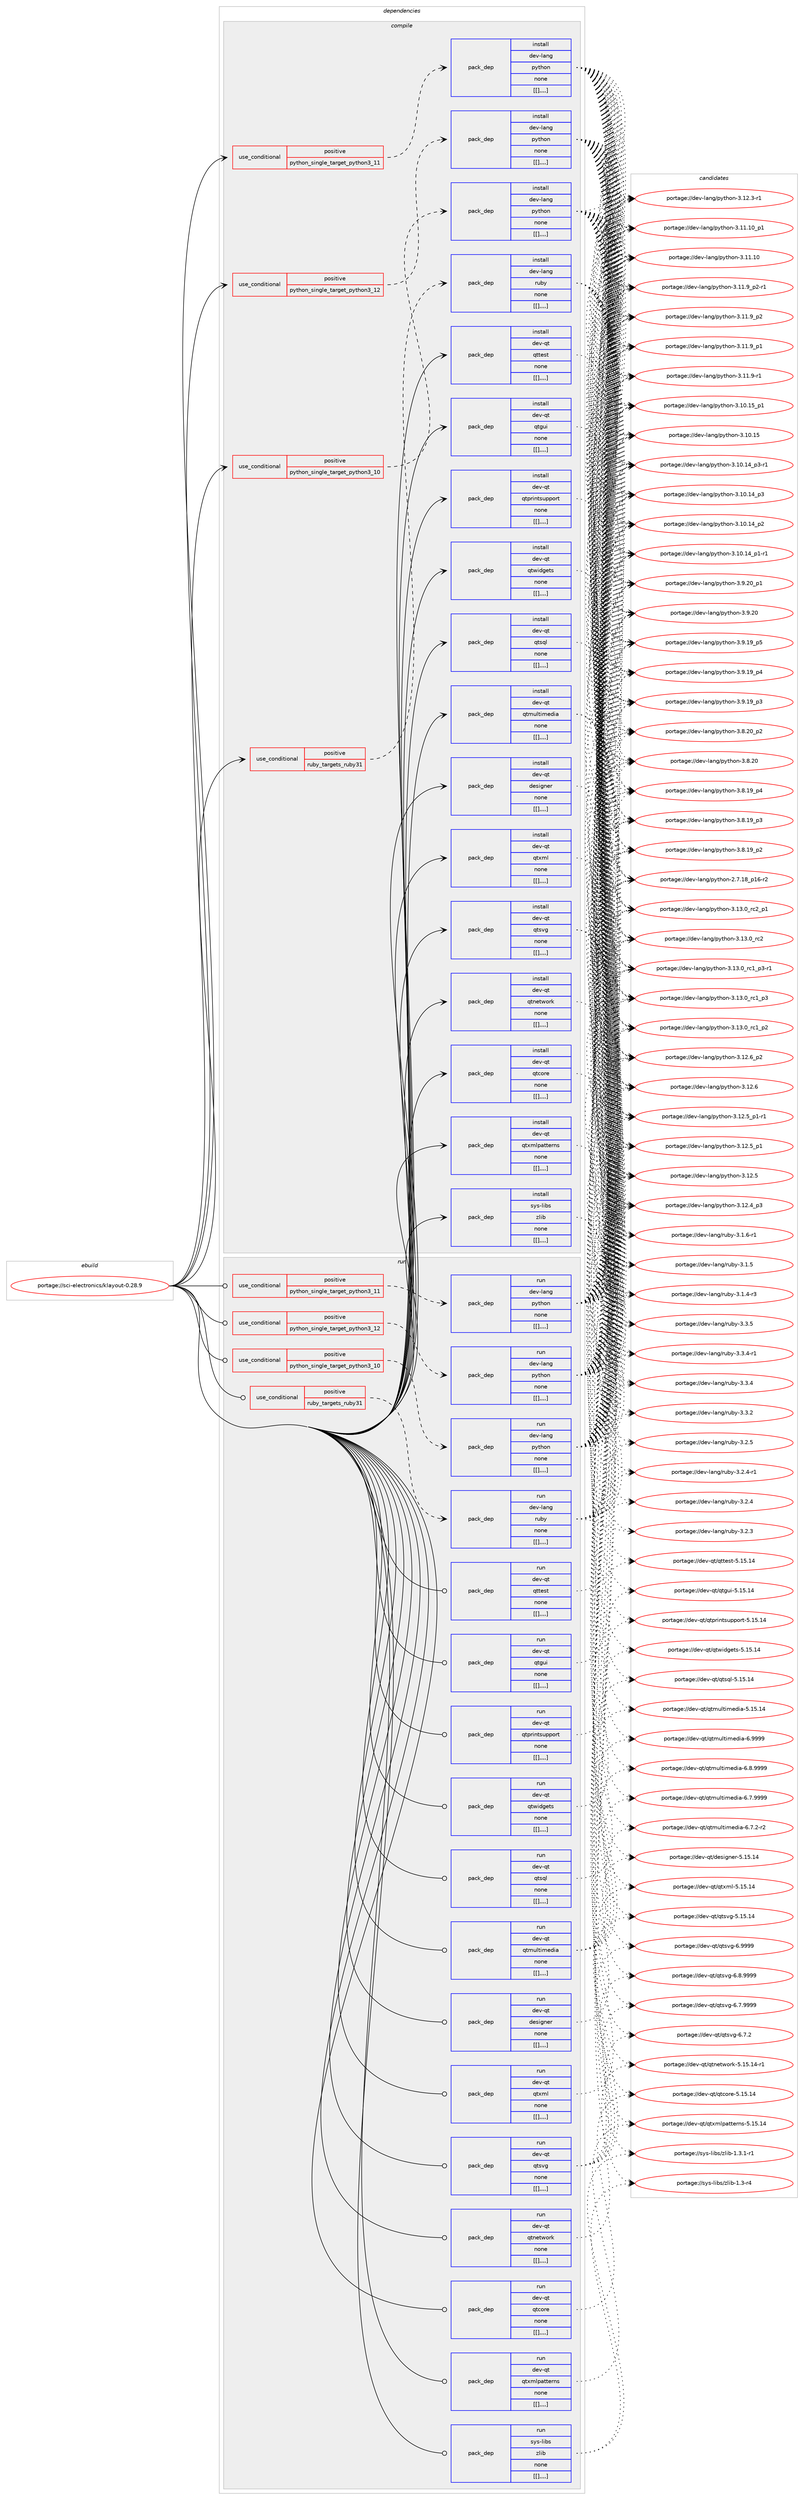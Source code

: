 digraph prolog {

# *************
# Graph options
# *************

newrank=true;
concentrate=true;
compound=true;
graph [rankdir=LR,fontname=Helvetica,fontsize=10,ranksep=1.5];#, ranksep=2.5, nodesep=0.2];
edge  [arrowhead=vee];
node  [fontname=Helvetica,fontsize=10];

# **********
# The ebuild
# **********

subgraph cluster_leftcol {
color=gray;
label=<<i>ebuild</i>>;
id [label="portage://sci-electronics/klayout-0.28.9", color=red, width=4, href="../sci-electronics/klayout-0.28.9.svg"];
}

# ****************
# The dependencies
# ****************

subgraph cluster_midcol {
color=gray;
label=<<i>dependencies</i>>;
subgraph cluster_compile {
fillcolor="#eeeeee";
style=filled;
label=<<i>compile</i>>;
subgraph cond108091 {
dependency405083 [label=<<TABLE BORDER="0" CELLBORDER="1" CELLSPACING="0" CELLPADDING="4"><TR><TD ROWSPAN="3" CELLPADDING="10">use_conditional</TD></TR><TR><TD>positive</TD></TR><TR><TD>python_single_target_python3_10</TD></TR></TABLE>>, shape=none, color=red];
subgraph pack294132 {
dependency405084 [label=<<TABLE BORDER="0" CELLBORDER="1" CELLSPACING="0" CELLPADDING="4" WIDTH="220"><TR><TD ROWSPAN="6" CELLPADDING="30">pack_dep</TD></TR><TR><TD WIDTH="110">install</TD></TR><TR><TD>dev-lang</TD></TR><TR><TD>python</TD></TR><TR><TD>none</TD></TR><TR><TD>[[],,,,]</TD></TR></TABLE>>, shape=none, color=blue];
}
dependency405083:e -> dependency405084:w [weight=20,style="dashed",arrowhead="vee"];
}
id:e -> dependency405083:w [weight=20,style="solid",arrowhead="vee"];
subgraph cond108092 {
dependency405085 [label=<<TABLE BORDER="0" CELLBORDER="1" CELLSPACING="0" CELLPADDING="4"><TR><TD ROWSPAN="3" CELLPADDING="10">use_conditional</TD></TR><TR><TD>positive</TD></TR><TR><TD>python_single_target_python3_11</TD></TR></TABLE>>, shape=none, color=red];
subgraph pack294133 {
dependency405086 [label=<<TABLE BORDER="0" CELLBORDER="1" CELLSPACING="0" CELLPADDING="4" WIDTH="220"><TR><TD ROWSPAN="6" CELLPADDING="30">pack_dep</TD></TR><TR><TD WIDTH="110">install</TD></TR><TR><TD>dev-lang</TD></TR><TR><TD>python</TD></TR><TR><TD>none</TD></TR><TR><TD>[[],,,,]</TD></TR></TABLE>>, shape=none, color=blue];
}
dependency405085:e -> dependency405086:w [weight=20,style="dashed",arrowhead="vee"];
}
id:e -> dependency405085:w [weight=20,style="solid",arrowhead="vee"];
subgraph cond108093 {
dependency405087 [label=<<TABLE BORDER="0" CELLBORDER="1" CELLSPACING="0" CELLPADDING="4"><TR><TD ROWSPAN="3" CELLPADDING="10">use_conditional</TD></TR><TR><TD>positive</TD></TR><TR><TD>python_single_target_python3_12</TD></TR></TABLE>>, shape=none, color=red];
subgraph pack294134 {
dependency405088 [label=<<TABLE BORDER="0" CELLBORDER="1" CELLSPACING="0" CELLPADDING="4" WIDTH="220"><TR><TD ROWSPAN="6" CELLPADDING="30">pack_dep</TD></TR><TR><TD WIDTH="110">install</TD></TR><TR><TD>dev-lang</TD></TR><TR><TD>python</TD></TR><TR><TD>none</TD></TR><TR><TD>[[],,,,]</TD></TR></TABLE>>, shape=none, color=blue];
}
dependency405087:e -> dependency405088:w [weight=20,style="dashed",arrowhead="vee"];
}
id:e -> dependency405087:w [weight=20,style="solid",arrowhead="vee"];
subgraph cond108094 {
dependency405089 [label=<<TABLE BORDER="0" CELLBORDER="1" CELLSPACING="0" CELLPADDING="4"><TR><TD ROWSPAN="3" CELLPADDING="10">use_conditional</TD></TR><TR><TD>positive</TD></TR><TR><TD>ruby_targets_ruby31</TD></TR></TABLE>>, shape=none, color=red];
subgraph pack294135 {
dependency405090 [label=<<TABLE BORDER="0" CELLBORDER="1" CELLSPACING="0" CELLPADDING="4" WIDTH="220"><TR><TD ROWSPAN="6" CELLPADDING="30">pack_dep</TD></TR><TR><TD WIDTH="110">install</TD></TR><TR><TD>dev-lang</TD></TR><TR><TD>ruby</TD></TR><TR><TD>none</TD></TR><TR><TD>[[],,,,]</TD></TR></TABLE>>, shape=none, color=blue];
}
dependency405089:e -> dependency405090:w [weight=20,style="dashed",arrowhead="vee"];
}
id:e -> dependency405089:w [weight=20,style="solid",arrowhead="vee"];
subgraph pack294136 {
dependency405091 [label=<<TABLE BORDER="0" CELLBORDER="1" CELLSPACING="0" CELLPADDING="4" WIDTH="220"><TR><TD ROWSPAN="6" CELLPADDING="30">pack_dep</TD></TR><TR><TD WIDTH="110">install</TD></TR><TR><TD>dev-qt</TD></TR><TR><TD>designer</TD></TR><TR><TD>none</TD></TR><TR><TD>[[],,,,]</TD></TR></TABLE>>, shape=none, color=blue];
}
id:e -> dependency405091:w [weight=20,style="solid",arrowhead="vee"];
subgraph pack294137 {
dependency405092 [label=<<TABLE BORDER="0" CELLBORDER="1" CELLSPACING="0" CELLPADDING="4" WIDTH="220"><TR><TD ROWSPAN="6" CELLPADDING="30">pack_dep</TD></TR><TR><TD WIDTH="110">install</TD></TR><TR><TD>dev-qt</TD></TR><TR><TD>qtcore</TD></TR><TR><TD>none</TD></TR><TR><TD>[[],,,,]</TD></TR></TABLE>>, shape=none, color=blue];
}
id:e -> dependency405092:w [weight=20,style="solid",arrowhead="vee"];
subgraph pack294138 {
dependency405093 [label=<<TABLE BORDER="0" CELLBORDER="1" CELLSPACING="0" CELLPADDING="4" WIDTH="220"><TR><TD ROWSPAN="6" CELLPADDING="30">pack_dep</TD></TR><TR><TD WIDTH="110">install</TD></TR><TR><TD>dev-qt</TD></TR><TR><TD>qtgui</TD></TR><TR><TD>none</TD></TR><TR><TD>[[],,,,]</TD></TR></TABLE>>, shape=none, color=blue];
}
id:e -> dependency405093:w [weight=20,style="solid",arrowhead="vee"];
subgraph pack294139 {
dependency405094 [label=<<TABLE BORDER="0" CELLBORDER="1" CELLSPACING="0" CELLPADDING="4" WIDTH="220"><TR><TD ROWSPAN="6" CELLPADDING="30">pack_dep</TD></TR><TR><TD WIDTH="110">install</TD></TR><TR><TD>dev-qt</TD></TR><TR><TD>qtmultimedia</TD></TR><TR><TD>none</TD></TR><TR><TD>[[],,,,]</TD></TR></TABLE>>, shape=none, color=blue];
}
id:e -> dependency405094:w [weight=20,style="solid",arrowhead="vee"];
subgraph pack294140 {
dependency405095 [label=<<TABLE BORDER="0" CELLBORDER="1" CELLSPACING="0" CELLPADDING="4" WIDTH="220"><TR><TD ROWSPAN="6" CELLPADDING="30">pack_dep</TD></TR><TR><TD WIDTH="110">install</TD></TR><TR><TD>dev-qt</TD></TR><TR><TD>qtnetwork</TD></TR><TR><TD>none</TD></TR><TR><TD>[[],,,,]</TD></TR></TABLE>>, shape=none, color=blue];
}
id:e -> dependency405095:w [weight=20,style="solid",arrowhead="vee"];
subgraph pack294141 {
dependency405096 [label=<<TABLE BORDER="0" CELLBORDER="1" CELLSPACING="0" CELLPADDING="4" WIDTH="220"><TR><TD ROWSPAN="6" CELLPADDING="30">pack_dep</TD></TR><TR><TD WIDTH="110">install</TD></TR><TR><TD>dev-qt</TD></TR><TR><TD>qtprintsupport</TD></TR><TR><TD>none</TD></TR><TR><TD>[[],,,,]</TD></TR></TABLE>>, shape=none, color=blue];
}
id:e -> dependency405096:w [weight=20,style="solid",arrowhead="vee"];
subgraph pack294142 {
dependency405097 [label=<<TABLE BORDER="0" CELLBORDER="1" CELLSPACING="0" CELLPADDING="4" WIDTH="220"><TR><TD ROWSPAN="6" CELLPADDING="30">pack_dep</TD></TR><TR><TD WIDTH="110">install</TD></TR><TR><TD>dev-qt</TD></TR><TR><TD>qtsql</TD></TR><TR><TD>none</TD></TR><TR><TD>[[],,,,]</TD></TR></TABLE>>, shape=none, color=blue];
}
id:e -> dependency405097:w [weight=20,style="solid",arrowhead="vee"];
subgraph pack294143 {
dependency405098 [label=<<TABLE BORDER="0" CELLBORDER="1" CELLSPACING="0" CELLPADDING="4" WIDTH="220"><TR><TD ROWSPAN="6" CELLPADDING="30">pack_dep</TD></TR><TR><TD WIDTH="110">install</TD></TR><TR><TD>dev-qt</TD></TR><TR><TD>qtsvg</TD></TR><TR><TD>none</TD></TR><TR><TD>[[],,,,]</TD></TR></TABLE>>, shape=none, color=blue];
}
id:e -> dependency405098:w [weight=20,style="solid",arrowhead="vee"];
subgraph pack294144 {
dependency405099 [label=<<TABLE BORDER="0" CELLBORDER="1" CELLSPACING="0" CELLPADDING="4" WIDTH="220"><TR><TD ROWSPAN="6" CELLPADDING="30">pack_dep</TD></TR><TR><TD WIDTH="110">install</TD></TR><TR><TD>dev-qt</TD></TR><TR><TD>qttest</TD></TR><TR><TD>none</TD></TR><TR><TD>[[],,,,]</TD></TR></TABLE>>, shape=none, color=blue];
}
id:e -> dependency405099:w [weight=20,style="solid",arrowhead="vee"];
subgraph pack294145 {
dependency405100 [label=<<TABLE BORDER="0" CELLBORDER="1" CELLSPACING="0" CELLPADDING="4" WIDTH="220"><TR><TD ROWSPAN="6" CELLPADDING="30">pack_dep</TD></TR><TR><TD WIDTH="110">install</TD></TR><TR><TD>dev-qt</TD></TR><TR><TD>qtwidgets</TD></TR><TR><TD>none</TD></TR><TR><TD>[[],,,,]</TD></TR></TABLE>>, shape=none, color=blue];
}
id:e -> dependency405100:w [weight=20,style="solid",arrowhead="vee"];
subgraph pack294146 {
dependency405101 [label=<<TABLE BORDER="0" CELLBORDER="1" CELLSPACING="0" CELLPADDING="4" WIDTH="220"><TR><TD ROWSPAN="6" CELLPADDING="30">pack_dep</TD></TR><TR><TD WIDTH="110">install</TD></TR><TR><TD>dev-qt</TD></TR><TR><TD>qtxml</TD></TR><TR><TD>none</TD></TR><TR><TD>[[],,,,]</TD></TR></TABLE>>, shape=none, color=blue];
}
id:e -> dependency405101:w [weight=20,style="solid",arrowhead="vee"];
subgraph pack294147 {
dependency405102 [label=<<TABLE BORDER="0" CELLBORDER="1" CELLSPACING="0" CELLPADDING="4" WIDTH="220"><TR><TD ROWSPAN="6" CELLPADDING="30">pack_dep</TD></TR><TR><TD WIDTH="110">install</TD></TR><TR><TD>dev-qt</TD></TR><TR><TD>qtxmlpatterns</TD></TR><TR><TD>none</TD></TR><TR><TD>[[],,,,]</TD></TR></TABLE>>, shape=none, color=blue];
}
id:e -> dependency405102:w [weight=20,style="solid",arrowhead="vee"];
subgraph pack294148 {
dependency405103 [label=<<TABLE BORDER="0" CELLBORDER="1" CELLSPACING="0" CELLPADDING="4" WIDTH="220"><TR><TD ROWSPAN="6" CELLPADDING="30">pack_dep</TD></TR><TR><TD WIDTH="110">install</TD></TR><TR><TD>sys-libs</TD></TR><TR><TD>zlib</TD></TR><TR><TD>none</TD></TR><TR><TD>[[],,,,]</TD></TR></TABLE>>, shape=none, color=blue];
}
id:e -> dependency405103:w [weight=20,style="solid",arrowhead="vee"];
}
subgraph cluster_compileandrun {
fillcolor="#eeeeee";
style=filled;
label=<<i>compile and run</i>>;
}
subgraph cluster_run {
fillcolor="#eeeeee";
style=filled;
label=<<i>run</i>>;
subgraph cond108095 {
dependency405104 [label=<<TABLE BORDER="0" CELLBORDER="1" CELLSPACING="0" CELLPADDING="4"><TR><TD ROWSPAN="3" CELLPADDING="10">use_conditional</TD></TR><TR><TD>positive</TD></TR><TR><TD>python_single_target_python3_10</TD></TR></TABLE>>, shape=none, color=red];
subgraph pack294149 {
dependency405105 [label=<<TABLE BORDER="0" CELLBORDER="1" CELLSPACING="0" CELLPADDING="4" WIDTH="220"><TR><TD ROWSPAN="6" CELLPADDING="30">pack_dep</TD></TR><TR><TD WIDTH="110">run</TD></TR><TR><TD>dev-lang</TD></TR><TR><TD>python</TD></TR><TR><TD>none</TD></TR><TR><TD>[[],,,,]</TD></TR></TABLE>>, shape=none, color=blue];
}
dependency405104:e -> dependency405105:w [weight=20,style="dashed",arrowhead="vee"];
}
id:e -> dependency405104:w [weight=20,style="solid",arrowhead="odot"];
subgraph cond108096 {
dependency405106 [label=<<TABLE BORDER="0" CELLBORDER="1" CELLSPACING="0" CELLPADDING="4"><TR><TD ROWSPAN="3" CELLPADDING="10">use_conditional</TD></TR><TR><TD>positive</TD></TR><TR><TD>python_single_target_python3_11</TD></TR></TABLE>>, shape=none, color=red];
subgraph pack294150 {
dependency405107 [label=<<TABLE BORDER="0" CELLBORDER="1" CELLSPACING="0" CELLPADDING="4" WIDTH="220"><TR><TD ROWSPAN="6" CELLPADDING="30">pack_dep</TD></TR><TR><TD WIDTH="110">run</TD></TR><TR><TD>dev-lang</TD></TR><TR><TD>python</TD></TR><TR><TD>none</TD></TR><TR><TD>[[],,,,]</TD></TR></TABLE>>, shape=none, color=blue];
}
dependency405106:e -> dependency405107:w [weight=20,style="dashed",arrowhead="vee"];
}
id:e -> dependency405106:w [weight=20,style="solid",arrowhead="odot"];
subgraph cond108097 {
dependency405108 [label=<<TABLE BORDER="0" CELLBORDER="1" CELLSPACING="0" CELLPADDING="4"><TR><TD ROWSPAN="3" CELLPADDING="10">use_conditional</TD></TR><TR><TD>positive</TD></TR><TR><TD>python_single_target_python3_12</TD></TR></TABLE>>, shape=none, color=red];
subgraph pack294151 {
dependency405109 [label=<<TABLE BORDER="0" CELLBORDER="1" CELLSPACING="0" CELLPADDING="4" WIDTH="220"><TR><TD ROWSPAN="6" CELLPADDING="30">pack_dep</TD></TR><TR><TD WIDTH="110">run</TD></TR><TR><TD>dev-lang</TD></TR><TR><TD>python</TD></TR><TR><TD>none</TD></TR><TR><TD>[[],,,,]</TD></TR></TABLE>>, shape=none, color=blue];
}
dependency405108:e -> dependency405109:w [weight=20,style="dashed",arrowhead="vee"];
}
id:e -> dependency405108:w [weight=20,style="solid",arrowhead="odot"];
subgraph cond108098 {
dependency405110 [label=<<TABLE BORDER="0" CELLBORDER="1" CELLSPACING="0" CELLPADDING="4"><TR><TD ROWSPAN="3" CELLPADDING="10">use_conditional</TD></TR><TR><TD>positive</TD></TR><TR><TD>ruby_targets_ruby31</TD></TR></TABLE>>, shape=none, color=red];
subgraph pack294152 {
dependency405111 [label=<<TABLE BORDER="0" CELLBORDER="1" CELLSPACING="0" CELLPADDING="4" WIDTH="220"><TR><TD ROWSPAN="6" CELLPADDING="30">pack_dep</TD></TR><TR><TD WIDTH="110">run</TD></TR><TR><TD>dev-lang</TD></TR><TR><TD>ruby</TD></TR><TR><TD>none</TD></TR><TR><TD>[[],,,,]</TD></TR></TABLE>>, shape=none, color=blue];
}
dependency405110:e -> dependency405111:w [weight=20,style="dashed",arrowhead="vee"];
}
id:e -> dependency405110:w [weight=20,style="solid",arrowhead="odot"];
subgraph pack294153 {
dependency405112 [label=<<TABLE BORDER="0" CELLBORDER="1" CELLSPACING="0" CELLPADDING="4" WIDTH="220"><TR><TD ROWSPAN="6" CELLPADDING="30">pack_dep</TD></TR><TR><TD WIDTH="110">run</TD></TR><TR><TD>dev-qt</TD></TR><TR><TD>designer</TD></TR><TR><TD>none</TD></TR><TR><TD>[[],,,,]</TD></TR></TABLE>>, shape=none, color=blue];
}
id:e -> dependency405112:w [weight=20,style="solid",arrowhead="odot"];
subgraph pack294154 {
dependency405113 [label=<<TABLE BORDER="0" CELLBORDER="1" CELLSPACING="0" CELLPADDING="4" WIDTH="220"><TR><TD ROWSPAN="6" CELLPADDING="30">pack_dep</TD></TR><TR><TD WIDTH="110">run</TD></TR><TR><TD>dev-qt</TD></TR><TR><TD>qtcore</TD></TR><TR><TD>none</TD></TR><TR><TD>[[],,,,]</TD></TR></TABLE>>, shape=none, color=blue];
}
id:e -> dependency405113:w [weight=20,style="solid",arrowhead="odot"];
subgraph pack294155 {
dependency405114 [label=<<TABLE BORDER="0" CELLBORDER="1" CELLSPACING="0" CELLPADDING="4" WIDTH="220"><TR><TD ROWSPAN="6" CELLPADDING="30">pack_dep</TD></TR><TR><TD WIDTH="110">run</TD></TR><TR><TD>dev-qt</TD></TR><TR><TD>qtgui</TD></TR><TR><TD>none</TD></TR><TR><TD>[[],,,,]</TD></TR></TABLE>>, shape=none, color=blue];
}
id:e -> dependency405114:w [weight=20,style="solid",arrowhead="odot"];
subgraph pack294156 {
dependency405115 [label=<<TABLE BORDER="0" CELLBORDER="1" CELLSPACING="0" CELLPADDING="4" WIDTH="220"><TR><TD ROWSPAN="6" CELLPADDING="30">pack_dep</TD></TR><TR><TD WIDTH="110">run</TD></TR><TR><TD>dev-qt</TD></TR><TR><TD>qtmultimedia</TD></TR><TR><TD>none</TD></TR><TR><TD>[[],,,,]</TD></TR></TABLE>>, shape=none, color=blue];
}
id:e -> dependency405115:w [weight=20,style="solid",arrowhead="odot"];
subgraph pack294157 {
dependency405116 [label=<<TABLE BORDER="0" CELLBORDER="1" CELLSPACING="0" CELLPADDING="4" WIDTH="220"><TR><TD ROWSPAN="6" CELLPADDING="30">pack_dep</TD></TR><TR><TD WIDTH="110">run</TD></TR><TR><TD>dev-qt</TD></TR><TR><TD>qtnetwork</TD></TR><TR><TD>none</TD></TR><TR><TD>[[],,,,]</TD></TR></TABLE>>, shape=none, color=blue];
}
id:e -> dependency405116:w [weight=20,style="solid",arrowhead="odot"];
subgraph pack294158 {
dependency405117 [label=<<TABLE BORDER="0" CELLBORDER="1" CELLSPACING="0" CELLPADDING="4" WIDTH="220"><TR><TD ROWSPAN="6" CELLPADDING="30">pack_dep</TD></TR><TR><TD WIDTH="110">run</TD></TR><TR><TD>dev-qt</TD></TR><TR><TD>qtprintsupport</TD></TR><TR><TD>none</TD></TR><TR><TD>[[],,,,]</TD></TR></TABLE>>, shape=none, color=blue];
}
id:e -> dependency405117:w [weight=20,style="solid",arrowhead="odot"];
subgraph pack294159 {
dependency405118 [label=<<TABLE BORDER="0" CELLBORDER="1" CELLSPACING="0" CELLPADDING="4" WIDTH="220"><TR><TD ROWSPAN="6" CELLPADDING="30">pack_dep</TD></TR><TR><TD WIDTH="110">run</TD></TR><TR><TD>dev-qt</TD></TR><TR><TD>qtsql</TD></TR><TR><TD>none</TD></TR><TR><TD>[[],,,,]</TD></TR></TABLE>>, shape=none, color=blue];
}
id:e -> dependency405118:w [weight=20,style="solid",arrowhead="odot"];
subgraph pack294160 {
dependency405119 [label=<<TABLE BORDER="0" CELLBORDER="1" CELLSPACING="0" CELLPADDING="4" WIDTH="220"><TR><TD ROWSPAN="6" CELLPADDING="30">pack_dep</TD></TR><TR><TD WIDTH="110">run</TD></TR><TR><TD>dev-qt</TD></TR><TR><TD>qtsvg</TD></TR><TR><TD>none</TD></TR><TR><TD>[[],,,,]</TD></TR></TABLE>>, shape=none, color=blue];
}
id:e -> dependency405119:w [weight=20,style="solid",arrowhead="odot"];
subgraph pack294161 {
dependency405120 [label=<<TABLE BORDER="0" CELLBORDER="1" CELLSPACING="0" CELLPADDING="4" WIDTH="220"><TR><TD ROWSPAN="6" CELLPADDING="30">pack_dep</TD></TR><TR><TD WIDTH="110">run</TD></TR><TR><TD>dev-qt</TD></TR><TR><TD>qttest</TD></TR><TR><TD>none</TD></TR><TR><TD>[[],,,,]</TD></TR></TABLE>>, shape=none, color=blue];
}
id:e -> dependency405120:w [weight=20,style="solid",arrowhead="odot"];
subgraph pack294162 {
dependency405121 [label=<<TABLE BORDER="0" CELLBORDER="1" CELLSPACING="0" CELLPADDING="4" WIDTH="220"><TR><TD ROWSPAN="6" CELLPADDING="30">pack_dep</TD></TR><TR><TD WIDTH="110">run</TD></TR><TR><TD>dev-qt</TD></TR><TR><TD>qtwidgets</TD></TR><TR><TD>none</TD></TR><TR><TD>[[],,,,]</TD></TR></TABLE>>, shape=none, color=blue];
}
id:e -> dependency405121:w [weight=20,style="solid",arrowhead="odot"];
subgraph pack294163 {
dependency405122 [label=<<TABLE BORDER="0" CELLBORDER="1" CELLSPACING="0" CELLPADDING="4" WIDTH="220"><TR><TD ROWSPAN="6" CELLPADDING="30">pack_dep</TD></TR><TR><TD WIDTH="110">run</TD></TR><TR><TD>dev-qt</TD></TR><TR><TD>qtxml</TD></TR><TR><TD>none</TD></TR><TR><TD>[[],,,,]</TD></TR></TABLE>>, shape=none, color=blue];
}
id:e -> dependency405122:w [weight=20,style="solid",arrowhead="odot"];
subgraph pack294164 {
dependency405123 [label=<<TABLE BORDER="0" CELLBORDER="1" CELLSPACING="0" CELLPADDING="4" WIDTH="220"><TR><TD ROWSPAN="6" CELLPADDING="30">pack_dep</TD></TR><TR><TD WIDTH="110">run</TD></TR><TR><TD>dev-qt</TD></TR><TR><TD>qtxmlpatterns</TD></TR><TR><TD>none</TD></TR><TR><TD>[[],,,,]</TD></TR></TABLE>>, shape=none, color=blue];
}
id:e -> dependency405123:w [weight=20,style="solid",arrowhead="odot"];
subgraph pack294165 {
dependency405124 [label=<<TABLE BORDER="0" CELLBORDER="1" CELLSPACING="0" CELLPADDING="4" WIDTH="220"><TR><TD ROWSPAN="6" CELLPADDING="30">pack_dep</TD></TR><TR><TD WIDTH="110">run</TD></TR><TR><TD>sys-libs</TD></TR><TR><TD>zlib</TD></TR><TR><TD>none</TD></TR><TR><TD>[[],,,,]</TD></TR></TABLE>>, shape=none, color=blue];
}
id:e -> dependency405124:w [weight=20,style="solid",arrowhead="odot"];
}
}

# **************
# The candidates
# **************

subgraph cluster_choices {
rank=same;
color=gray;
label=<<i>candidates</i>>;

subgraph choice294132 {
color=black;
nodesep=1;
choice100101118451089711010347112121116104111110455146495146489511499509511249 [label="portage://dev-lang/python-3.13.0_rc2_p1", color=red, width=4,href="../dev-lang/python-3.13.0_rc2_p1.svg"];
choice10010111845108971101034711212111610411111045514649514648951149950 [label="portage://dev-lang/python-3.13.0_rc2", color=red, width=4,href="../dev-lang/python-3.13.0_rc2.svg"];
choice1001011184510897110103471121211161041111104551464951464895114994995112514511449 [label="portage://dev-lang/python-3.13.0_rc1_p3-r1", color=red, width=4,href="../dev-lang/python-3.13.0_rc1_p3-r1.svg"];
choice100101118451089711010347112121116104111110455146495146489511499499511251 [label="portage://dev-lang/python-3.13.0_rc1_p3", color=red, width=4,href="../dev-lang/python-3.13.0_rc1_p3.svg"];
choice100101118451089711010347112121116104111110455146495146489511499499511250 [label="portage://dev-lang/python-3.13.0_rc1_p2", color=red, width=4,href="../dev-lang/python-3.13.0_rc1_p2.svg"];
choice100101118451089711010347112121116104111110455146495046549511250 [label="portage://dev-lang/python-3.12.6_p2", color=red, width=4,href="../dev-lang/python-3.12.6_p2.svg"];
choice10010111845108971101034711212111610411111045514649504654 [label="portage://dev-lang/python-3.12.6", color=red, width=4,href="../dev-lang/python-3.12.6.svg"];
choice1001011184510897110103471121211161041111104551464950465395112494511449 [label="portage://dev-lang/python-3.12.5_p1-r1", color=red, width=4,href="../dev-lang/python-3.12.5_p1-r1.svg"];
choice100101118451089711010347112121116104111110455146495046539511249 [label="portage://dev-lang/python-3.12.5_p1", color=red, width=4,href="../dev-lang/python-3.12.5_p1.svg"];
choice10010111845108971101034711212111610411111045514649504653 [label="portage://dev-lang/python-3.12.5", color=red, width=4,href="../dev-lang/python-3.12.5.svg"];
choice100101118451089711010347112121116104111110455146495046529511251 [label="portage://dev-lang/python-3.12.4_p3", color=red, width=4,href="../dev-lang/python-3.12.4_p3.svg"];
choice100101118451089711010347112121116104111110455146495046514511449 [label="portage://dev-lang/python-3.12.3-r1", color=red, width=4,href="../dev-lang/python-3.12.3-r1.svg"];
choice10010111845108971101034711212111610411111045514649494649489511249 [label="portage://dev-lang/python-3.11.10_p1", color=red, width=4,href="../dev-lang/python-3.11.10_p1.svg"];
choice1001011184510897110103471121211161041111104551464949464948 [label="portage://dev-lang/python-3.11.10", color=red, width=4,href="../dev-lang/python-3.11.10.svg"];
choice1001011184510897110103471121211161041111104551464949465795112504511449 [label="portage://dev-lang/python-3.11.9_p2-r1", color=red, width=4,href="../dev-lang/python-3.11.9_p2-r1.svg"];
choice100101118451089711010347112121116104111110455146494946579511250 [label="portage://dev-lang/python-3.11.9_p2", color=red, width=4,href="../dev-lang/python-3.11.9_p2.svg"];
choice100101118451089711010347112121116104111110455146494946579511249 [label="portage://dev-lang/python-3.11.9_p1", color=red, width=4,href="../dev-lang/python-3.11.9_p1.svg"];
choice100101118451089711010347112121116104111110455146494946574511449 [label="portage://dev-lang/python-3.11.9-r1", color=red, width=4,href="../dev-lang/python-3.11.9-r1.svg"];
choice10010111845108971101034711212111610411111045514649484649539511249 [label="portage://dev-lang/python-3.10.15_p1", color=red, width=4,href="../dev-lang/python-3.10.15_p1.svg"];
choice1001011184510897110103471121211161041111104551464948464953 [label="portage://dev-lang/python-3.10.15", color=red, width=4,href="../dev-lang/python-3.10.15.svg"];
choice100101118451089711010347112121116104111110455146494846495295112514511449 [label="portage://dev-lang/python-3.10.14_p3-r1", color=red, width=4,href="../dev-lang/python-3.10.14_p3-r1.svg"];
choice10010111845108971101034711212111610411111045514649484649529511251 [label="portage://dev-lang/python-3.10.14_p3", color=red, width=4,href="../dev-lang/python-3.10.14_p3.svg"];
choice10010111845108971101034711212111610411111045514649484649529511250 [label="portage://dev-lang/python-3.10.14_p2", color=red, width=4,href="../dev-lang/python-3.10.14_p2.svg"];
choice100101118451089711010347112121116104111110455146494846495295112494511449 [label="portage://dev-lang/python-3.10.14_p1-r1", color=red, width=4,href="../dev-lang/python-3.10.14_p1-r1.svg"];
choice100101118451089711010347112121116104111110455146574650489511249 [label="portage://dev-lang/python-3.9.20_p1", color=red, width=4,href="../dev-lang/python-3.9.20_p1.svg"];
choice10010111845108971101034711212111610411111045514657465048 [label="portage://dev-lang/python-3.9.20", color=red, width=4,href="../dev-lang/python-3.9.20.svg"];
choice100101118451089711010347112121116104111110455146574649579511253 [label="portage://dev-lang/python-3.9.19_p5", color=red, width=4,href="../dev-lang/python-3.9.19_p5.svg"];
choice100101118451089711010347112121116104111110455146574649579511252 [label="portage://dev-lang/python-3.9.19_p4", color=red, width=4,href="../dev-lang/python-3.9.19_p4.svg"];
choice100101118451089711010347112121116104111110455146574649579511251 [label="portage://dev-lang/python-3.9.19_p3", color=red, width=4,href="../dev-lang/python-3.9.19_p3.svg"];
choice100101118451089711010347112121116104111110455146564650489511250 [label="portage://dev-lang/python-3.8.20_p2", color=red, width=4,href="../dev-lang/python-3.8.20_p2.svg"];
choice10010111845108971101034711212111610411111045514656465048 [label="portage://dev-lang/python-3.8.20", color=red, width=4,href="../dev-lang/python-3.8.20.svg"];
choice100101118451089711010347112121116104111110455146564649579511252 [label="portage://dev-lang/python-3.8.19_p4", color=red, width=4,href="../dev-lang/python-3.8.19_p4.svg"];
choice100101118451089711010347112121116104111110455146564649579511251 [label="portage://dev-lang/python-3.8.19_p3", color=red, width=4,href="../dev-lang/python-3.8.19_p3.svg"];
choice100101118451089711010347112121116104111110455146564649579511250 [label="portage://dev-lang/python-3.8.19_p2", color=red, width=4,href="../dev-lang/python-3.8.19_p2.svg"];
choice100101118451089711010347112121116104111110455046554649569511249544511450 [label="portage://dev-lang/python-2.7.18_p16-r2", color=red, width=4,href="../dev-lang/python-2.7.18_p16-r2.svg"];
dependency405084:e -> choice100101118451089711010347112121116104111110455146495146489511499509511249:w [style=dotted,weight="100"];
dependency405084:e -> choice10010111845108971101034711212111610411111045514649514648951149950:w [style=dotted,weight="100"];
dependency405084:e -> choice1001011184510897110103471121211161041111104551464951464895114994995112514511449:w [style=dotted,weight="100"];
dependency405084:e -> choice100101118451089711010347112121116104111110455146495146489511499499511251:w [style=dotted,weight="100"];
dependency405084:e -> choice100101118451089711010347112121116104111110455146495146489511499499511250:w [style=dotted,weight="100"];
dependency405084:e -> choice100101118451089711010347112121116104111110455146495046549511250:w [style=dotted,weight="100"];
dependency405084:e -> choice10010111845108971101034711212111610411111045514649504654:w [style=dotted,weight="100"];
dependency405084:e -> choice1001011184510897110103471121211161041111104551464950465395112494511449:w [style=dotted,weight="100"];
dependency405084:e -> choice100101118451089711010347112121116104111110455146495046539511249:w [style=dotted,weight="100"];
dependency405084:e -> choice10010111845108971101034711212111610411111045514649504653:w [style=dotted,weight="100"];
dependency405084:e -> choice100101118451089711010347112121116104111110455146495046529511251:w [style=dotted,weight="100"];
dependency405084:e -> choice100101118451089711010347112121116104111110455146495046514511449:w [style=dotted,weight="100"];
dependency405084:e -> choice10010111845108971101034711212111610411111045514649494649489511249:w [style=dotted,weight="100"];
dependency405084:e -> choice1001011184510897110103471121211161041111104551464949464948:w [style=dotted,weight="100"];
dependency405084:e -> choice1001011184510897110103471121211161041111104551464949465795112504511449:w [style=dotted,weight="100"];
dependency405084:e -> choice100101118451089711010347112121116104111110455146494946579511250:w [style=dotted,weight="100"];
dependency405084:e -> choice100101118451089711010347112121116104111110455146494946579511249:w [style=dotted,weight="100"];
dependency405084:e -> choice100101118451089711010347112121116104111110455146494946574511449:w [style=dotted,weight="100"];
dependency405084:e -> choice10010111845108971101034711212111610411111045514649484649539511249:w [style=dotted,weight="100"];
dependency405084:e -> choice1001011184510897110103471121211161041111104551464948464953:w [style=dotted,weight="100"];
dependency405084:e -> choice100101118451089711010347112121116104111110455146494846495295112514511449:w [style=dotted,weight="100"];
dependency405084:e -> choice10010111845108971101034711212111610411111045514649484649529511251:w [style=dotted,weight="100"];
dependency405084:e -> choice10010111845108971101034711212111610411111045514649484649529511250:w [style=dotted,weight="100"];
dependency405084:e -> choice100101118451089711010347112121116104111110455146494846495295112494511449:w [style=dotted,weight="100"];
dependency405084:e -> choice100101118451089711010347112121116104111110455146574650489511249:w [style=dotted,weight="100"];
dependency405084:e -> choice10010111845108971101034711212111610411111045514657465048:w [style=dotted,weight="100"];
dependency405084:e -> choice100101118451089711010347112121116104111110455146574649579511253:w [style=dotted,weight="100"];
dependency405084:e -> choice100101118451089711010347112121116104111110455146574649579511252:w [style=dotted,weight="100"];
dependency405084:e -> choice100101118451089711010347112121116104111110455146574649579511251:w [style=dotted,weight="100"];
dependency405084:e -> choice100101118451089711010347112121116104111110455146564650489511250:w [style=dotted,weight="100"];
dependency405084:e -> choice10010111845108971101034711212111610411111045514656465048:w [style=dotted,weight="100"];
dependency405084:e -> choice100101118451089711010347112121116104111110455146564649579511252:w [style=dotted,weight="100"];
dependency405084:e -> choice100101118451089711010347112121116104111110455146564649579511251:w [style=dotted,weight="100"];
dependency405084:e -> choice100101118451089711010347112121116104111110455146564649579511250:w [style=dotted,weight="100"];
dependency405084:e -> choice100101118451089711010347112121116104111110455046554649569511249544511450:w [style=dotted,weight="100"];
}
subgraph choice294133 {
color=black;
nodesep=1;
choice100101118451089711010347112121116104111110455146495146489511499509511249 [label="portage://dev-lang/python-3.13.0_rc2_p1", color=red, width=4,href="../dev-lang/python-3.13.0_rc2_p1.svg"];
choice10010111845108971101034711212111610411111045514649514648951149950 [label="portage://dev-lang/python-3.13.0_rc2", color=red, width=4,href="../dev-lang/python-3.13.0_rc2.svg"];
choice1001011184510897110103471121211161041111104551464951464895114994995112514511449 [label="portage://dev-lang/python-3.13.0_rc1_p3-r1", color=red, width=4,href="../dev-lang/python-3.13.0_rc1_p3-r1.svg"];
choice100101118451089711010347112121116104111110455146495146489511499499511251 [label="portage://dev-lang/python-3.13.0_rc1_p3", color=red, width=4,href="../dev-lang/python-3.13.0_rc1_p3.svg"];
choice100101118451089711010347112121116104111110455146495146489511499499511250 [label="portage://dev-lang/python-3.13.0_rc1_p2", color=red, width=4,href="../dev-lang/python-3.13.0_rc1_p2.svg"];
choice100101118451089711010347112121116104111110455146495046549511250 [label="portage://dev-lang/python-3.12.6_p2", color=red, width=4,href="../dev-lang/python-3.12.6_p2.svg"];
choice10010111845108971101034711212111610411111045514649504654 [label="portage://dev-lang/python-3.12.6", color=red, width=4,href="../dev-lang/python-3.12.6.svg"];
choice1001011184510897110103471121211161041111104551464950465395112494511449 [label="portage://dev-lang/python-3.12.5_p1-r1", color=red, width=4,href="../dev-lang/python-3.12.5_p1-r1.svg"];
choice100101118451089711010347112121116104111110455146495046539511249 [label="portage://dev-lang/python-3.12.5_p1", color=red, width=4,href="../dev-lang/python-3.12.5_p1.svg"];
choice10010111845108971101034711212111610411111045514649504653 [label="portage://dev-lang/python-3.12.5", color=red, width=4,href="../dev-lang/python-3.12.5.svg"];
choice100101118451089711010347112121116104111110455146495046529511251 [label="portage://dev-lang/python-3.12.4_p3", color=red, width=4,href="../dev-lang/python-3.12.4_p3.svg"];
choice100101118451089711010347112121116104111110455146495046514511449 [label="portage://dev-lang/python-3.12.3-r1", color=red, width=4,href="../dev-lang/python-3.12.3-r1.svg"];
choice10010111845108971101034711212111610411111045514649494649489511249 [label="portage://dev-lang/python-3.11.10_p1", color=red, width=4,href="../dev-lang/python-3.11.10_p1.svg"];
choice1001011184510897110103471121211161041111104551464949464948 [label="portage://dev-lang/python-3.11.10", color=red, width=4,href="../dev-lang/python-3.11.10.svg"];
choice1001011184510897110103471121211161041111104551464949465795112504511449 [label="portage://dev-lang/python-3.11.9_p2-r1", color=red, width=4,href="../dev-lang/python-3.11.9_p2-r1.svg"];
choice100101118451089711010347112121116104111110455146494946579511250 [label="portage://dev-lang/python-3.11.9_p2", color=red, width=4,href="../dev-lang/python-3.11.9_p2.svg"];
choice100101118451089711010347112121116104111110455146494946579511249 [label="portage://dev-lang/python-3.11.9_p1", color=red, width=4,href="../dev-lang/python-3.11.9_p1.svg"];
choice100101118451089711010347112121116104111110455146494946574511449 [label="portage://dev-lang/python-3.11.9-r1", color=red, width=4,href="../dev-lang/python-3.11.9-r1.svg"];
choice10010111845108971101034711212111610411111045514649484649539511249 [label="portage://dev-lang/python-3.10.15_p1", color=red, width=4,href="../dev-lang/python-3.10.15_p1.svg"];
choice1001011184510897110103471121211161041111104551464948464953 [label="portage://dev-lang/python-3.10.15", color=red, width=4,href="../dev-lang/python-3.10.15.svg"];
choice100101118451089711010347112121116104111110455146494846495295112514511449 [label="portage://dev-lang/python-3.10.14_p3-r1", color=red, width=4,href="../dev-lang/python-3.10.14_p3-r1.svg"];
choice10010111845108971101034711212111610411111045514649484649529511251 [label="portage://dev-lang/python-3.10.14_p3", color=red, width=4,href="../dev-lang/python-3.10.14_p3.svg"];
choice10010111845108971101034711212111610411111045514649484649529511250 [label="portage://dev-lang/python-3.10.14_p2", color=red, width=4,href="../dev-lang/python-3.10.14_p2.svg"];
choice100101118451089711010347112121116104111110455146494846495295112494511449 [label="portage://dev-lang/python-3.10.14_p1-r1", color=red, width=4,href="../dev-lang/python-3.10.14_p1-r1.svg"];
choice100101118451089711010347112121116104111110455146574650489511249 [label="portage://dev-lang/python-3.9.20_p1", color=red, width=4,href="../dev-lang/python-3.9.20_p1.svg"];
choice10010111845108971101034711212111610411111045514657465048 [label="portage://dev-lang/python-3.9.20", color=red, width=4,href="../dev-lang/python-3.9.20.svg"];
choice100101118451089711010347112121116104111110455146574649579511253 [label="portage://dev-lang/python-3.9.19_p5", color=red, width=4,href="../dev-lang/python-3.9.19_p5.svg"];
choice100101118451089711010347112121116104111110455146574649579511252 [label="portage://dev-lang/python-3.9.19_p4", color=red, width=4,href="../dev-lang/python-3.9.19_p4.svg"];
choice100101118451089711010347112121116104111110455146574649579511251 [label="portage://dev-lang/python-3.9.19_p3", color=red, width=4,href="../dev-lang/python-3.9.19_p3.svg"];
choice100101118451089711010347112121116104111110455146564650489511250 [label="portage://dev-lang/python-3.8.20_p2", color=red, width=4,href="../dev-lang/python-3.8.20_p2.svg"];
choice10010111845108971101034711212111610411111045514656465048 [label="portage://dev-lang/python-3.8.20", color=red, width=4,href="../dev-lang/python-3.8.20.svg"];
choice100101118451089711010347112121116104111110455146564649579511252 [label="portage://dev-lang/python-3.8.19_p4", color=red, width=4,href="../dev-lang/python-3.8.19_p4.svg"];
choice100101118451089711010347112121116104111110455146564649579511251 [label="portage://dev-lang/python-3.8.19_p3", color=red, width=4,href="../dev-lang/python-3.8.19_p3.svg"];
choice100101118451089711010347112121116104111110455146564649579511250 [label="portage://dev-lang/python-3.8.19_p2", color=red, width=4,href="../dev-lang/python-3.8.19_p2.svg"];
choice100101118451089711010347112121116104111110455046554649569511249544511450 [label="portage://dev-lang/python-2.7.18_p16-r2", color=red, width=4,href="../dev-lang/python-2.7.18_p16-r2.svg"];
dependency405086:e -> choice100101118451089711010347112121116104111110455146495146489511499509511249:w [style=dotted,weight="100"];
dependency405086:e -> choice10010111845108971101034711212111610411111045514649514648951149950:w [style=dotted,weight="100"];
dependency405086:e -> choice1001011184510897110103471121211161041111104551464951464895114994995112514511449:w [style=dotted,weight="100"];
dependency405086:e -> choice100101118451089711010347112121116104111110455146495146489511499499511251:w [style=dotted,weight="100"];
dependency405086:e -> choice100101118451089711010347112121116104111110455146495146489511499499511250:w [style=dotted,weight="100"];
dependency405086:e -> choice100101118451089711010347112121116104111110455146495046549511250:w [style=dotted,weight="100"];
dependency405086:e -> choice10010111845108971101034711212111610411111045514649504654:w [style=dotted,weight="100"];
dependency405086:e -> choice1001011184510897110103471121211161041111104551464950465395112494511449:w [style=dotted,weight="100"];
dependency405086:e -> choice100101118451089711010347112121116104111110455146495046539511249:w [style=dotted,weight="100"];
dependency405086:e -> choice10010111845108971101034711212111610411111045514649504653:w [style=dotted,weight="100"];
dependency405086:e -> choice100101118451089711010347112121116104111110455146495046529511251:w [style=dotted,weight="100"];
dependency405086:e -> choice100101118451089711010347112121116104111110455146495046514511449:w [style=dotted,weight="100"];
dependency405086:e -> choice10010111845108971101034711212111610411111045514649494649489511249:w [style=dotted,weight="100"];
dependency405086:e -> choice1001011184510897110103471121211161041111104551464949464948:w [style=dotted,weight="100"];
dependency405086:e -> choice1001011184510897110103471121211161041111104551464949465795112504511449:w [style=dotted,weight="100"];
dependency405086:e -> choice100101118451089711010347112121116104111110455146494946579511250:w [style=dotted,weight="100"];
dependency405086:e -> choice100101118451089711010347112121116104111110455146494946579511249:w [style=dotted,weight="100"];
dependency405086:e -> choice100101118451089711010347112121116104111110455146494946574511449:w [style=dotted,weight="100"];
dependency405086:e -> choice10010111845108971101034711212111610411111045514649484649539511249:w [style=dotted,weight="100"];
dependency405086:e -> choice1001011184510897110103471121211161041111104551464948464953:w [style=dotted,weight="100"];
dependency405086:e -> choice100101118451089711010347112121116104111110455146494846495295112514511449:w [style=dotted,weight="100"];
dependency405086:e -> choice10010111845108971101034711212111610411111045514649484649529511251:w [style=dotted,weight="100"];
dependency405086:e -> choice10010111845108971101034711212111610411111045514649484649529511250:w [style=dotted,weight="100"];
dependency405086:e -> choice100101118451089711010347112121116104111110455146494846495295112494511449:w [style=dotted,weight="100"];
dependency405086:e -> choice100101118451089711010347112121116104111110455146574650489511249:w [style=dotted,weight="100"];
dependency405086:e -> choice10010111845108971101034711212111610411111045514657465048:w [style=dotted,weight="100"];
dependency405086:e -> choice100101118451089711010347112121116104111110455146574649579511253:w [style=dotted,weight="100"];
dependency405086:e -> choice100101118451089711010347112121116104111110455146574649579511252:w [style=dotted,weight="100"];
dependency405086:e -> choice100101118451089711010347112121116104111110455146574649579511251:w [style=dotted,weight="100"];
dependency405086:e -> choice100101118451089711010347112121116104111110455146564650489511250:w [style=dotted,weight="100"];
dependency405086:e -> choice10010111845108971101034711212111610411111045514656465048:w [style=dotted,weight="100"];
dependency405086:e -> choice100101118451089711010347112121116104111110455146564649579511252:w [style=dotted,weight="100"];
dependency405086:e -> choice100101118451089711010347112121116104111110455146564649579511251:w [style=dotted,weight="100"];
dependency405086:e -> choice100101118451089711010347112121116104111110455146564649579511250:w [style=dotted,weight="100"];
dependency405086:e -> choice100101118451089711010347112121116104111110455046554649569511249544511450:w [style=dotted,weight="100"];
}
subgraph choice294134 {
color=black;
nodesep=1;
choice100101118451089711010347112121116104111110455146495146489511499509511249 [label="portage://dev-lang/python-3.13.0_rc2_p1", color=red, width=4,href="../dev-lang/python-3.13.0_rc2_p1.svg"];
choice10010111845108971101034711212111610411111045514649514648951149950 [label="portage://dev-lang/python-3.13.0_rc2", color=red, width=4,href="../dev-lang/python-3.13.0_rc2.svg"];
choice1001011184510897110103471121211161041111104551464951464895114994995112514511449 [label="portage://dev-lang/python-3.13.0_rc1_p3-r1", color=red, width=4,href="../dev-lang/python-3.13.0_rc1_p3-r1.svg"];
choice100101118451089711010347112121116104111110455146495146489511499499511251 [label="portage://dev-lang/python-3.13.0_rc1_p3", color=red, width=4,href="../dev-lang/python-3.13.0_rc1_p3.svg"];
choice100101118451089711010347112121116104111110455146495146489511499499511250 [label="portage://dev-lang/python-3.13.0_rc1_p2", color=red, width=4,href="../dev-lang/python-3.13.0_rc1_p2.svg"];
choice100101118451089711010347112121116104111110455146495046549511250 [label="portage://dev-lang/python-3.12.6_p2", color=red, width=4,href="../dev-lang/python-3.12.6_p2.svg"];
choice10010111845108971101034711212111610411111045514649504654 [label="portage://dev-lang/python-3.12.6", color=red, width=4,href="../dev-lang/python-3.12.6.svg"];
choice1001011184510897110103471121211161041111104551464950465395112494511449 [label="portage://dev-lang/python-3.12.5_p1-r1", color=red, width=4,href="../dev-lang/python-3.12.5_p1-r1.svg"];
choice100101118451089711010347112121116104111110455146495046539511249 [label="portage://dev-lang/python-3.12.5_p1", color=red, width=4,href="../dev-lang/python-3.12.5_p1.svg"];
choice10010111845108971101034711212111610411111045514649504653 [label="portage://dev-lang/python-3.12.5", color=red, width=4,href="../dev-lang/python-3.12.5.svg"];
choice100101118451089711010347112121116104111110455146495046529511251 [label="portage://dev-lang/python-3.12.4_p3", color=red, width=4,href="../dev-lang/python-3.12.4_p3.svg"];
choice100101118451089711010347112121116104111110455146495046514511449 [label="portage://dev-lang/python-3.12.3-r1", color=red, width=4,href="../dev-lang/python-3.12.3-r1.svg"];
choice10010111845108971101034711212111610411111045514649494649489511249 [label="portage://dev-lang/python-3.11.10_p1", color=red, width=4,href="../dev-lang/python-3.11.10_p1.svg"];
choice1001011184510897110103471121211161041111104551464949464948 [label="portage://dev-lang/python-3.11.10", color=red, width=4,href="../dev-lang/python-3.11.10.svg"];
choice1001011184510897110103471121211161041111104551464949465795112504511449 [label="portage://dev-lang/python-3.11.9_p2-r1", color=red, width=4,href="../dev-lang/python-3.11.9_p2-r1.svg"];
choice100101118451089711010347112121116104111110455146494946579511250 [label="portage://dev-lang/python-3.11.9_p2", color=red, width=4,href="../dev-lang/python-3.11.9_p2.svg"];
choice100101118451089711010347112121116104111110455146494946579511249 [label="portage://dev-lang/python-3.11.9_p1", color=red, width=4,href="../dev-lang/python-3.11.9_p1.svg"];
choice100101118451089711010347112121116104111110455146494946574511449 [label="portage://dev-lang/python-3.11.9-r1", color=red, width=4,href="../dev-lang/python-3.11.9-r1.svg"];
choice10010111845108971101034711212111610411111045514649484649539511249 [label="portage://dev-lang/python-3.10.15_p1", color=red, width=4,href="../dev-lang/python-3.10.15_p1.svg"];
choice1001011184510897110103471121211161041111104551464948464953 [label="portage://dev-lang/python-3.10.15", color=red, width=4,href="../dev-lang/python-3.10.15.svg"];
choice100101118451089711010347112121116104111110455146494846495295112514511449 [label="portage://dev-lang/python-3.10.14_p3-r1", color=red, width=4,href="../dev-lang/python-3.10.14_p3-r1.svg"];
choice10010111845108971101034711212111610411111045514649484649529511251 [label="portage://dev-lang/python-3.10.14_p3", color=red, width=4,href="../dev-lang/python-3.10.14_p3.svg"];
choice10010111845108971101034711212111610411111045514649484649529511250 [label="portage://dev-lang/python-3.10.14_p2", color=red, width=4,href="../dev-lang/python-3.10.14_p2.svg"];
choice100101118451089711010347112121116104111110455146494846495295112494511449 [label="portage://dev-lang/python-3.10.14_p1-r1", color=red, width=4,href="../dev-lang/python-3.10.14_p1-r1.svg"];
choice100101118451089711010347112121116104111110455146574650489511249 [label="portage://dev-lang/python-3.9.20_p1", color=red, width=4,href="../dev-lang/python-3.9.20_p1.svg"];
choice10010111845108971101034711212111610411111045514657465048 [label="portage://dev-lang/python-3.9.20", color=red, width=4,href="../dev-lang/python-3.9.20.svg"];
choice100101118451089711010347112121116104111110455146574649579511253 [label="portage://dev-lang/python-3.9.19_p5", color=red, width=4,href="../dev-lang/python-3.9.19_p5.svg"];
choice100101118451089711010347112121116104111110455146574649579511252 [label="portage://dev-lang/python-3.9.19_p4", color=red, width=4,href="../dev-lang/python-3.9.19_p4.svg"];
choice100101118451089711010347112121116104111110455146574649579511251 [label="portage://dev-lang/python-3.9.19_p3", color=red, width=4,href="../dev-lang/python-3.9.19_p3.svg"];
choice100101118451089711010347112121116104111110455146564650489511250 [label="portage://dev-lang/python-3.8.20_p2", color=red, width=4,href="../dev-lang/python-3.8.20_p2.svg"];
choice10010111845108971101034711212111610411111045514656465048 [label="portage://dev-lang/python-3.8.20", color=red, width=4,href="../dev-lang/python-3.8.20.svg"];
choice100101118451089711010347112121116104111110455146564649579511252 [label="portage://dev-lang/python-3.8.19_p4", color=red, width=4,href="../dev-lang/python-3.8.19_p4.svg"];
choice100101118451089711010347112121116104111110455146564649579511251 [label="portage://dev-lang/python-3.8.19_p3", color=red, width=4,href="../dev-lang/python-3.8.19_p3.svg"];
choice100101118451089711010347112121116104111110455146564649579511250 [label="portage://dev-lang/python-3.8.19_p2", color=red, width=4,href="../dev-lang/python-3.8.19_p2.svg"];
choice100101118451089711010347112121116104111110455046554649569511249544511450 [label="portage://dev-lang/python-2.7.18_p16-r2", color=red, width=4,href="../dev-lang/python-2.7.18_p16-r2.svg"];
dependency405088:e -> choice100101118451089711010347112121116104111110455146495146489511499509511249:w [style=dotted,weight="100"];
dependency405088:e -> choice10010111845108971101034711212111610411111045514649514648951149950:w [style=dotted,weight="100"];
dependency405088:e -> choice1001011184510897110103471121211161041111104551464951464895114994995112514511449:w [style=dotted,weight="100"];
dependency405088:e -> choice100101118451089711010347112121116104111110455146495146489511499499511251:w [style=dotted,weight="100"];
dependency405088:e -> choice100101118451089711010347112121116104111110455146495146489511499499511250:w [style=dotted,weight="100"];
dependency405088:e -> choice100101118451089711010347112121116104111110455146495046549511250:w [style=dotted,weight="100"];
dependency405088:e -> choice10010111845108971101034711212111610411111045514649504654:w [style=dotted,weight="100"];
dependency405088:e -> choice1001011184510897110103471121211161041111104551464950465395112494511449:w [style=dotted,weight="100"];
dependency405088:e -> choice100101118451089711010347112121116104111110455146495046539511249:w [style=dotted,weight="100"];
dependency405088:e -> choice10010111845108971101034711212111610411111045514649504653:w [style=dotted,weight="100"];
dependency405088:e -> choice100101118451089711010347112121116104111110455146495046529511251:w [style=dotted,weight="100"];
dependency405088:e -> choice100101118451089711010347112121116104111110455146495046514511449:w [style=dotted,weight="100"];
dependency405088:e -> choice10010111845108971101034711212111610411111045514649494649489511249:w [style=dotted,weight="100"];
dependency405088:e -> choice1001011184510897110103471121211161041111104551464949464948:w [style=dotted,weight="100"];
dependency405088:e -> choice1001011184510897110103471121211161041111104551464949465795112504511449:w [style=dotted,weight="100"];
dependency405088:e -> choice100101118451089711010347112121116104111110455146494946579511250:w [style=dotted,weight="100"];
dependency405088:e -> choice100101118451089711010347112121116104111110455146494946579511249:w [style=dotted,weight="100"];
dependency405088:e -> choice100101118451089711010347112121116104111110455146494946574511449:w [style=dotted,weight="100"];
dependency405088:e -> choice10010111845108971101034711212111610411111045514649484649539511249:w [style=dotted,weight="100"];
dependency405088:e -> choice1001011184510897110103471121211161041111104551464948464953:w [style=dotted,weight="100"];
dependency405088:e -> choice100101118451089711010347112121116104111110455146494846495295112514511449:w [style=dotted,weight="100"];
dependency405088:e -> choice10010111845108971101034711212111610411111045514649484649529511251:w [style=dotted,weight="100"];
dependency405088:e -> choice10010111845108971101034711212111610411111045514649484649529511250:w [style=dotted,weight="100"];
dependency405088:e -> choice100101118451089711010347112121116104111110455146494846495295112494511449:w [style=dotted,weight="100"];
dependency405088:e -> choice100101118451089711010347112121116104111110455146574650489511249:w [style=dotted,weight="100"];
dependency405088:e -> choice10010111845108971101034711212111610411111045514657465048:w [style=dotted,weight="100"];
dependency405088:e -> choice100101118451089711010347112121116104111110455146574649579511253:w [style=dotted,weight="100"];
dependency405088:e -> choice100101118451089711010347112121116104111110455146574649579511252:w [style=dotted,weight="100"];
dependency405088:e -> choice100101118451089711010347112121116104111110455146574649579511251:w [style=dotted,weight="100"];
dependency405088:e -> choice100101118451089711010347112121116104111110455146564650489511250:w [style=dotted,weight="100"];
dependency405088:e -> choice10010111845108971101034711212111610411111045514656465048:w [style=dotted,weight="100"];
dependency405088:e -> choice100101118451089711010347112121116104111110455146564649579511252:w [style=dotted,weight="100"];
dependency405088:e -> choice100101118451089711010347112121116104111110455146564649579511251:w [style=dotted,weight="100"];
dependency405088:e -> choice100101118451089711010347112121116104111110455146564649579511250:w [style=dotted,weight="100"];
dependency405088:e -> choice100101118451089711010347112121116104111110455046554649569511249544511450:w [style=dotted,weight="100"];
}
subgraph choice294135 {
color=black;
nodesep=1;
choice10010111845108971101034711411798121455146514653 [label="portage://dev-lang/ruby-3.3.5", color=red, width=4,href="../dev-lang/ruby-3.3.5.svg"];
choice100101118451089711010347114117981214551465146524511449 [label="portage://dev-lang/ruby-3.3.4-r1", color=red, width=4,href="../dev-lang/ruby-3.3.4-r1.svg"];
choice10010111845108971101034711411798121455146514652 [label="portage://dev-lang/ruby-3.3.4", color=red, width=4,href="../dev-lang/ruby-3.3.4.svg"];
choice10010111845108971101034711411798121455146514650 [label="portage://dev-lang/ruby-3.3.2", color=red, width=4,href="../dev-lang/ruby-3.3.2.svg"];
choice10010111845108971101034711411798121455146504653 [label="portage://dev-lang/ruby-3.2.5", color=red, width=4,href="../dev-lang/ruby-3.2.5.svg"];
choice100101118451089711010347114117981214551465046524511449 [label="portage://dev-lang/ruby-3.2.4-r1", color=red, width=4,href="../dev-lang/ruby-3.2.4-r1.svg"];
choice10010111845108971101034711411798121455146504652 [label="portage://dev-lang/ruby-3.2.4", color=red, width=4,href="../dev-lang/ruby-3.2.4.svg"];
choice10010111845108971101034711411798121455146504651 [label="portage://dev-lang/ruby-3.2.3", color=red, width=4,href="../dev-lang/ruby-3.2.3.svg"];
choice100101118451089711010347114117981214551464946544511449 [label="portage://dev-lang/ruby-3.1.6-r1", color=red, width=4,href="../dev-lang/ruby-3.1.6-r1.svg"];
choice10010111845108971101034711411798121455146494653 [label="portage://dev-lang/ruby-3.1.5", color=red, width=4,href="../dev-lang/ruby-3.1.5.svg"];
choice100101118451089711010347114117981214551464946524511451 [label="portage://dev-lang/ruby-3.1.4-r3", color=red, width=4,href="../dev-lang/ruby-3.1.4-r3.svg"];
dependency405090:e -> choice10010111845108971101034711411798121455146514653:w [style=dotted,weight="100"];
dependency405090:e -> choice100101118451089711010347114117981214551465146524511449:w [style=dotted,weight="100"];
dependency405090:e -> choice10010111845108971101034711411798121455146514652:w [style=dotted,weight="100"];
dependency405090:e -> choice10010111845108971101034711411798121455146514650:w [style=dotted,weight="100"];
dependency405090:e -> choice10010111845108971101034711411798121455146504653:w [style=dotted,weight="100"];
dependency405090:e -> choice100101118451089711010347114117981214551465046524511449:w [style=dotted,weight="100"];
dependency405090:e -> choice10010111845108971101034711411798121455146504652:w [style=dotted,weight="100"];
dependency405090:e -> choice10010111845108971101034711411798121455146504651:w [style=dotted,weight="100"];
dependency405090:e -> choice100101118451089711010347114117981214551464946544511449:w [style=dotted,weight="100"];
dependency405090:e -> choice10010111845108971101034711411798121455146494653:w [style=dotted,weight="100"];
dependency405090:e -> choice100101118451089711010347114117981214551464946524511451:w [style=dotted,weight="100"];
}
subgraph choice294136 {
color=black;
nodesep=1;
choice10010111845113116471001011151051031101011144553464953464952 [label="portage://dev-qt/designer-5.15.14", color=red, width=4,href="../dev-qt/designer-5.15.14.svg"];
dependency405091:e -> choice10010111845113116471001011151051031101011144553464953464952:w [style=dotted,weight="100"];
}
subgraph choice294137 {
color=black;
nodesep=1;
choice1001011184511311647113116991111141014553464953464952 [label="portage://dev-qt/qtcore-5.15.14", color=red, width=4,href="../dev-qt/qtcore-5.15.14.svg"];
dependency405092:e -> choice1001011184511311647113116991111141014553464953464952:w [style=dotted,weight="100"];
}
subgraph choice294138 {
color=black;
nodesep=1;
choice10010111845113116471131161031171054553464953464952 [label="portage://dev-qt/qtgui-5.15.14", color=red, width=4,href="../dev-qt/qtgui-5.15.14.svg"];
dependency405093:e -> choice10010111845113116471131161031171054553464953464952:w [style=dotted,weight="100"];
}
subgraph choice294139 {
color=black;
nodesep=1;
choice10010111845113116471131161091171081161051091011001059745544657575757 [label="portage://dev-qt/qtmultimedia-6.9999", color=red, width=4,href="../dev-qt/qtmultimedia-6.9999.svg"];
choice100101118451131164711311610911710811610510910110010597455446564657575757 [label="portage://dev-qt/qtmultimedia-6.8.9999", color=red, width=4,href="../dev-qt/qtmultimedia-6.8.9999.svg"];
choice100101118451131164711311610911710811610510910110010597455446554657575757 [label="portage://dev-qt/qtmultimedia-6.7.9999", color=red, width=4,href="../dev-qt/qtmultimedia-6.7.9999.svg"];
choice1001011184511311647113116109117108116105109101100105974554465546504511450 [label="portage://dev-qt/qtmultimedia-6.7.2-r2", color=red, width=4,href="../dev-qt/qtmultimedia-6.7.2-r2.svg"];
choice1001011184511311647113116109117108116105109101100105974553464953464952 [label="portage://dev-qt/qtmultimedia-5.15.14", color=red, width=4,href="../dev-qt/qtmultimedia-5.15.14.svg"];
dependency405094:e -> choice10010111845113116471131161091171081161051091011001059745544657575757:w [style=dotted,weight="100"];
dependency405094:e -> choice100101118451131164711311610911710811610510910110010597455446564657575757:w [style=dotted,weight="100"];
dependency405094:e -> choice100101118451131164711311610911710811610510910110010597455446554657575757:w [style=dotted,weight="100"];
dependency405094:e -> choice1001011184511311647113116109117108116105109101100105974554465546504511450:w [style=dotted,weight="100"];
dependency405094:e -> choice1001011184511311647113116109117108116105109101100105974553464953464952:w [style=dotted,weight="100"];
}
subgraph choice294140 {
color=black;
nodesep=1;
choice100101118451131164711311611010111611911111410745534649534649524511449 [label="portage://dev-qt/qtnetwork-5.15.14-r1", color=red, width=4,href="../dev-qt/qtnetwork-5.15.14-r1.svg"];
dependency405095:e -> choice100101118451131164711311611010111611911111410745534649534649524511449:w [style=dotted,weight="100"];
}
subgraph choice294141 {
color=black;
nodesep=1;
choice10010111845113116471131161121141051101161151171121121111141164553464953464952 [label="portage://dev-qt/qtprintsupport-5.15.14", color=red, width=4,href="../dev-qt/qtprintsupport-5.15.14.svg"];
dependency405096:e -> choice10010111845113116471131161121141051101161151171121121111141164553464953464952:w [style=dotted,weight="100"];
}
subgraph choice294142 {
color=black;
nodesep=1;
choice10010111845113116471131161151131084553464953464952 [label="portage://dev-qt/qtsql-5.15.14", color=red, width=4,href="../dev-qt/qtsql-5.15.14.svg"];
dependency405097:e -> choice10010111845113116471131161151131084553464953464952:w [style=dotted,weight="100"];
}
subgraph choice294143 {
color=black;
nodesep=1;
choice100101118451131164711311611511810345544657575757 [label="portage://dev-qt/qtsvg-6.9999", color=red, width=4,href="../dev-qt/qtsvg-6.9999.svg"];
choice1001011184511311647113116115118103455446564657575757 [label="portage://dev-qt/qtsvg-6.8.9999", color=red, width=4,href="../dev-qt/qtsvg-6.8.9999.svg"];
choice1001011184511311647113116115118103455446554657575757 [label="portage://dev-qt/qtsvg-6.7.9999", color=red, width=4,href="../dev-qt/qtsvg-6.7.9999.svg"];
choice1001011184511311647113116115118103455446554650 [label="portage://dev-qt/qtsvg-6.7.2", color=red, width=4,href="../dev-qt/qtsvg-6.7.2.svg"];
choice10010111845113116471131161151181034553464953464952 [label="portage://dev-qt/qtsvg-5.15.14", color=red, width=4,href="../dev-qt/qtsvg-5.15.14.svg"];
dependency405098:e -> choice100101118451131164711311611511810345544657575757:w [style=dotted,weight="100"];
dependency405098:e -> choice1001011184511311647113116115118103455446564657575757:w [style=dotted,weight="100"];
dependency405098:e -> choice1001011184511311647113116115118103455446554657575757:w [style=dotted,weight="100"];
dependency405098:e -> choice1001011184511311647113116115118103455446554650:w [style=dotted,weight="100"];
dependency405098:e -> choice10010111845113116471131161151181034553464953464952:w [style=dotted,weight="100"];
}
subgraph choice294144 {
color=black;
nodesep=1;
choice10010111845113116471131161161011151164553464953464952 [label="portage://dev-qt/qttest-5.15.14", color=red, width=4,href="../dev-qt/qttest-5.15.14.svg"];
dependency405099:e -> choice10010111845113116471131161161011151164553464953464952:w [style=dotted,weight="100"];
}
subgraph choice294145 {
color=black;
nodesep=1;
choice10010111845113116471131161191051001031011161154553464953464952 [label="portage://dev-qt/qtwidgets-5.15.14", color=red, width=4,href="../dev-qt/qtwidgets-5.15.14.svg"];
dependency405100:e -> choice10010111845113116471131161191051001031011161154553464953464952:w [style=dotted,weight="100"];
}
subgraph choice294146 {
color=black;
nodesep=1;
choice10010111845113116471131161201091084553464953464952 [label="portage://dev-qt/qtxml-5.15.14", color=red, width=4,href="../dev-qt/qtxml-5.15.14.svg"];
dependency405101:e -> choice10010111845113116471131161201091084553464953464952:w [style=dotted,weight="100"];
}
subgraph choice294147 {
color=black;
nodesep=1;
choice1001011184511311647113116120109108112971161161011141101154553464953464952 [label="portage://dev-qt/qtxmlpatterns-5.15.14", color=red, width=4,href="../dev-qt/qtxmlpatterns-5.15.14.svg"];
dependency405102:e -> choice1001011184511311647113116120109108112971161161011141101154553464953464952:w [style=dotted,weight="100"];
}
subgraph choice294148 {
color=black;
nodesep=1;
choice115121115451081059811547122108105984549465146494511449 [label="portage://sys-libs/zlib-1.3.1-r1", color=red, width=4,href="../sys-libs/zlib-1.3.1-r1.svg"];
choice11512111545108105981154712210810598454946514511452 [label="portage://sys-libs/zlib-1.3-r4", color=red, width=4,href="../sys-libs/zlib-1.3-r4.svg"];
dependency405103:e -> choice115121115451081059811547122108105984549465146494511449:w [style=dotted,weight="100"];
dependency405103:e -> choice11512111545108105981154712210810598454946514511452:w [style=dotted,weight="100"];
}
subgraph choice294149 {
color=black;
nodesep=1;
choice100101118451089711010347112121116104111110455146495146489511499509511249 [label="portage://dev-lang/python-3.13.0_rc2_p1", color=red, width=4,href="../dev-lang/python-3.13.0_rc2_p1.svg"];
choice10010111845108971101034711212111610411111045514649514648951149950 [label="portage://dev-lang/python-3.13.0_rc2", color=red, width=4,href="../dev-lang/python-3.13.0_rc2.svg"];
choice1001011184510897110103471121211161041111104551464951464895114994995112514511449 [label="portage://dev-lang/python-3.13.0_rc1_p3-r1", color=red, width=4,href="../dev-lang/python-3.13.0_rc1_p3-r1.svg"];
choice100101118451089711010347112121116104111110455146495146489511499499511251 [label="portage://dev-lang/python-3.13.0_rc1_p3", color=red, width=4,href="../dev-lang/python-3.13.0_rc1_p3.svg"];
choice100101118451089711010347112121116104111110455146495146489511499499511250 [label="portage://dev-lang/python-3.13.0_rc1_p2", color=red, width=4,href="../dev-lang/python-3.13.0_rc1_p2.svg"];
choice100101118451089711010347112121116104111110455146495046549511250 [label="portage://dev-lang/python-3.12.6_p2", color=red, width=4,href="../dev-lang/python-3.12.6_p2.svg"];
choice10010111845108971101034711212111610411111045514649504654 [label="portage://dev-lang/python-3.12.6", color=red, width=4,href="../dev-lang/python-3.12.6.svg"];
choice1001011184510897110103471121211161041111104551464950465395112494511449 [label="portage://dev-lang/python-3.12.5_p1-r1", color=red, width=4,href="../dev-lang/python-3.12.5_p1-r1.svg"];
choice100101118451089711010347112121116104111110455146495046539511249 [label="portage://dev-lang/python-3.12.5_p1", color=red, width=4,href="../dev-lang/python-3.12.5_p1.svg"];
choice10010111845108971101034711212111610411111045514649504653 [label="portage://dev-lang/python-3.12.5", color=red, width=4,href="../dev-lang/python-3.12.5.svg"];
choice100101118451089711010347112121116104111110455146495046529511251 [label="portage://dev-lang/python-3.12.4_p3", color=red, width=4,href="../dev-lang/python-3.12.4_p3.svg"];
choice100101118451089711010347112121116104111110455146495046514511449 [label="portage://dev-lang/python-3.12.3-r1", color=red, width=4,href="../dev-lang/python-3.12.3-r1.svg"];
choice10010111845108971101034711212111610411111045514649494649489511249 [label="portage://dev-lang/python-3.11.10_p1", color=red, width=4,href="../dev-lang/python-3.11.10_p1.svg"];
choice1001011184510897110103471121211161041111104551464949464948 [label="portage://dev-lang/python-3.11.10", color=red, width=4,href="../dev-lang/python-3.11.10.svg"];
choice1001011184510897110103471121211161041111104551464949465795112504511449 [label="portage://dev-lang/python-3.11.9_p2-r1", color=red, width=4,href="../dev-lang/python-3.11.9_p2-r1.svg"];
choice100101118451089711010347112121116104111110455146494946579511250 [label="portage://dev-lang/python-3.11.9_p2", color=red, width=4,href="../dev-lang/python-3.11.9_p2.svg"];
choice100101118451089711010347112121116104111110455146494946579511249 [label="portage://dev-lang/python-3.11.9_p1", color=red, width=4,href="../dev-lang/python-3.11.9_p1.svg"];
choice100101118451089711010347112121116104111110455146494946574511449 [label="portage://dev-lang/python-3.11.9-r1", color=red, width=4,href="../dev-lang/python-3.11.9-r1.svg"];
choice10010111845108971101034711212111610411111045514649484649539511249 [label="portage://dev-lang/python-3.10.15_p1", color=red, width=4,href="../dev-lang/python-3.10.15_p1.svg"];
choice1001011184510897110103471121211161041111104551464948464953 [label="portage://dev-lang/python-3.10.15", color=red, width=4,href="../dev-lang/python-3.10.15.svg"];
choice100101118451089711010347112121116104111110455146494846495295112514511449 [label="portage://dev-lang/python-3.10.14_p3-r1", color=red, width=4,href="../dev-lang/python-3.10.14_p3-r1.svg"];
choice10010111845108971101034711212111610411111045514649484649529511251 [label="portage://dev-lang/python-3.10.14_p3", color=red, width=4,href="../dev-lang/python-3.10.14_p3.svg"];
choice10010111845108971101034711212111610411111045514649484649529511250 [label="portage://dev-lang/python-3.10.14_p2", color=red, width=4,href="../dev-lang/python-3.10.14_p2.svg"];
choice100101118451089711010347112121116104111110455146494846495295112494511449 [label="portage://dev-lang/python-3.10.14_p1-r1", color=red, width=4,href="../dev-lang/python-3.10.14_p1-r1.svg"];
choice100101118451089711010347112121116104111110455146574650489511249 [label="portage://dev-lang/python-3.9.20_p1", color=red, width=4,href="../dev-lang/python-3.9.20_p1.svg"];
choice10010111845108971101034711212111610411111045514657465048 [label="portage://dev-lang/python-3.9.20", color=red, width=4,href="../dev-lang/python-3.9.20.svg"];
choice100101118451089711010347112121116104111110455146574649579511253 [label="portage://dev-lang/python-3.9.19_p5", color=red, width=4,href="../dev-lang/python-3.9.19_p5.svg"];
choice100101118451089711010347112121116104111110455146574649579511252 [label="portage://dev-lang/python-3.9.19_p4", color=red, width=4,href="../dev-lang/python-3.9.19_p4.svg"];
choice100101118451089711010347112121116104111110455146574649579511251 [label="portage://dev-lang/python-3.9.19_p3", color=red, width=4,href="../dev-lang/python-3.9.19_p3.svg"];
choice100101118451089711010347112121116104111110455146564650489511250 [label="portage://dev-lang/python-3.8.20_p2", color=red, width=4,href="../dev-lang/python-3.8.20_p2.svg"];
choice10010111845108971101034711212111610411111045514656465048 [label="portage://dev-lang/python-3.8.20", color=red, width=4,href="../dev-lang/python-3.8.20.svg"];
choice100101118451089711010347112121116104111110455146564649579511252 [label="portage://dev-lang/python-3.8.19_p4", color=red, width=4,href="../dev-lang/python-3.8.19_p4.svg"];
choice100101118451089711010347112121116104111110455146564649579511251 [label="portage://dev-lang/python-3.8.19_p3", color=red, width=4,href="../dev-lang/python-3.8.19_p3.svg"];
choice100101118451089711010347112121116104111110455146564649579511250 [label="portage://dev-lang/python-3.8.19_p2", color=red, width=4,href="../dev-lang/python-3.8.19_p2.svg"];
choice100101118451089711010347112121116104111110455046554649569511249544511450 [label="portage://dev-lang/python-2.7.18_p16-r2", color=red, width=4,href="../dev-lang/python-2.7.18_p16-r2.svg"];
dependency405105:e -> choice100101118451089711010347112121116104111110455146495146489511499509511249:w [style=dotted,weight="100"];
dependency405105:e -> choice10010111845108971101034711212111610411111045514649514648951149950:w [style=dotted,weight="100"];
dependency405105:e -> choice1001011184510897110103471121211161041111104551464951464895114994995112514511449:w [style=dotted,weight="100"];
dependency405105:e -> choice100101118451089711010347112121116104111110455146495146489511499499511251:w [style=dotted,weight="100"];
dependency405105:e -> choice100101118451089711010347112121116104111110455146495146489511499499511250:w [style=dotted,weight="100"];
dependency405105:e -> choice100101118451089711010347112121116104111110455146495046549511250:w [style=dotted,weight="100"];
dependency405105:e -> choice10010111845108971101034711212111610411111045514649504654:w [style=dotted,weight="100"];
dependency405105:e -> choice1001011184510897110103471121211161041111104551464950465395112494511449:w [style=dotted,weight="100"];
dependency405105:e -> choice100101118451089711010347112121116104111110455146495046539511249:w [style=dotted,weight="100"];
dependency405105:e -> choice10010111845108971101034711212111610411111045514649504653:w [style=dotted,weight="100"];
dependency405105:e -> choice100101118451089711010347112121116104111110455146495046529511251:w [style=dotted,weight="100"];
dependency405105:e -> choice100101118451089711010347112121116104111110455146495046514511449:w [style=dotted,weight="100"];
dependency405105:e -> choice10010111845108971101034711212111610411111045514649494649489511249:w [style=dotted,weight="100"];
dependency405105:e -> choice1001011184510897110103471121211161041111104551464949464948:w [style=dotted,weight="100"];
dependency405105:e -> choice1001011184510897110103471121211161041111104551464949465795112504511449:w [style=dotted,weight="100"];
dependency405105:e -> choice100101118451089711010347112121116104111110455146494946579511250:w [style=dotted,weight="100"];
dependency405105:e -> choice100101118451089711010347112121116104111110455146494946579511249:w [style=dotted,weight="100"];
dependency405105:e -> choice100101118451089711010347112121116104111110455146494946574511449:w [style=dotted,weight="100"];
dependency405105:e -> choice10010111845108971101034711212111610411111045514649484649539511249:w [style=dotted,weight="100"];
dependency405105:e -> choice1001011184510897110103471121211161041111104551464948464953:w [style=dotted,weight="100"];
dependency405105:e -> choice100101118451089711010347112121116104111110455146494846495295112514511449:w [style=dotted,weight="100"];
dependency405105:e -> choice10010111845108971101034711212111610411111045514649484649529511251:w [style=dotted,weight="100"];
dependency405105:e -> choice10010111845108971101034711212111610411111045514649484649529511250:w [style=dotted,weight="100"];
dependency405105:e -> choice100101118451089711010347112121116104111110455146494846495295112494511449:w [style=dotted,weight="100"];
dependency405105:e -> choice100101118451089711010347112121116104111110455146574650489511249:w [style=dotted,weight="100"];
dependency405105:e -> choice10010111845108971101034711212111610411111045514657465048:w [style=dotted,weight="100"];
dependency405105:e -> choice100101118451089711010347112121116104111110455146574649579511253:w [style=dotted,weight="100"];
dependency405105:e -> choice100101118451089711010347112121116104111110455146574649579511252:w [style=dotted,weight="100"];
dependency405105:e -> choice100101118451089711010347112121116104111110455146574649579511251:w [style=dotted,weight="100"];
dependency405105:e -> choice100101118451089711010347112121116104111110455146564650489511250:w [style=dotted,weight="100"];
dependency405105:e -> choice10010111845108971101034711212111610411111045514656465048:w [style=dotted,weight="100"];
dependency405105:e -> choice100101118451089711010347112121116104111110455146564649579511252:w [style=dotted,weight="100"];
dependency405105:e -> choice100101118451089711010347112121116104111110455146564649579511251:w [style=dotted,weight="100"];
dependency405105:e -> choice100101118451089711010347112121116104111110455146564649579511250:w [style=dotted,weight="100"];
dependency405105:e -> choice100101118451089711010347112121116104111110455046554649569511249544511450:w [style=dotted,weight="100"];
}
subgraph choice294150 {
color=black;
nodesep=1;
choice100101118451089711010347112121116104111110455146495146489511499509511249 [label="portage://dev-lang/python-3.13.0_rc2_p1", color=red, width=4,href="../dev-lang/python-3.13.0_rc2_p1.svg"];
choice10010111845108971101034711212111610411111045514649514648951149950 [label="portage://dev-lang/python-3.13.0_rc2", color=red, width=4,href="../dev-lang/python-3.13.0_rc2.svg"];
choice1001011184510897110103471121211161041111104551464951464895114994995112514511449 [label="portage://dev-lang/python-3.13.0_rc1_p3-r1", color=red, width=4,href="../dev-lang/python-3.13.0_rc1_p3-r1.svg"];
choice100101118451089711010347112121116104111110455146495146489511499499511251 [label="portage://dev-lang/python-3.13.0_rc1_p3", color=red, width=4,href="../dev-lang/python-3.13.0_rc1_p3.svg"];
choice100101118451089711010347112121116104111110455146495146489511499499511250 [label="portage://dev-lang/python-3.13.0_rc1_p2", color=red, width=4,href="../dev-lang/python-3.13.0_rc1_p2.svg"];
choice100101118451089711010347112121116104111110455146495046549511250 [label="portage://dev-lang/python-3.12.6_p2", color=red, width=4,href="../dev-lang/python-3.12.6_p2.svg"];
choice10010111845108971101034711212111610411111045514649504654 [label="portage://dev-lang/python-3.12.6", color=red, width=4,href="../dev-lang/python-3.12.6.svg"];
choice1001011184510897110103471121211161041111104551464950465395112494511449 [label="portage://dev-lang/python-3.12.5_p1-r1", color=red, width=4,href="../dev-lang/python-3.12.5_p1-r1.svg"];
choice100101118451089711010347112121116104111110455146495046539511249 [label="portage://dev-lang/python-3.12.5_p1", color=red, width=4,href="../dev-lang/python-3.12.5_p1.svg"];
choice10010111845108971101034711212111610411111045514649504653 [label="portage://dev-lang/python-3.12.5", color=red, width=4,href="../dev-lang/python-3.12.5.svg"];
choice100101118451089711010347112121116104111110455146495046529511251 [label="portage://dev-lang/python-3.12.4_p3", color=red, width=4,href="../dev-lang/python-3.12.4_p3.svg"];
choice100101118451089711010347112121116104111110455146495046514511449 [label="portage://dev-lang/python-3.12.3-r1", color=red, width=4,href="../dev-lang/python-3.12.3-r1.svg"];
choice10010111845108971101034711212111610411111045514649494649489511249 [label="portage://dev-lang/python-3.11.10_p1", color=red, width=4,href="../dev-lang/python-3.11.10_p1.svg"];
choice1001011184510897110103471121211161041111104551464949464948 [label="portage://dev-lang/python-3.11.10", color=red, width=4,href="../dev-lang/python-3.11.10.svg"];
choice1001011184510897110103471121211161041111104551464949465795112504511449 [label="portage://dev-lang/python-3.11.9_p2-r1", color=red, width=4,href="../dev-lang/python-3.11.9_p2-r1.svg"];
choice100101118451089711010347112121116104111110455146494946579511250 [label="portage://dev-lang/python-3.11.9_p2", color=red, width=4,href="../dev-lang/python-3.11.9_p2.svg"];
choice100101118451089711010347112121116104111110455146494946579511249 [label="portage://dev-lang/python-3.11.9_p1", color=red, width=4,href="../dev-lang/python-3.11.9_p1.svg"];
choice100101118451089711010347112121116104111110455146494946574511449 [label="portage://dev-lang/python-3.11.9-r1", color=red, width=4,href="../dev-lang/python-3.11.9-r1.svg"];
choice10010111845108971101034711212111610411111045514649484649539511249 [label="portage://dev-lang/python-3.10.15_p1", color=red, width=4,href="../dev-lang/python-3.10.15_p1.svg"];
choice1001011184510897110103471121211161041111104551464948464953 [label="portage://dev-lang/python-3.10.15", color=red, width=4,href="../dev-lang/python-3.10.15.svg"];
choice100101118451089711010347112121116104111110455146494846495295112514511449 [label="portage://dev-lang/python-3.10.14_p3-r1", color=red, width=4,href="../dev-lang/python-3.10.14_p3-r1.svg"];
choice10010111845108971101034711212111610411111045514649484649529511251 [label="portage://dev-lang/python-3.10.14_p3", color=red, width=4,href="../dev-lang/python-3.10.14_p3.svg"];
choice10010111845108971101034711212111610411111045514649484649529511250 [label="portage://dev-lang/python-3.10.14_p2", color=red, width=4,href="../dev-lang/python-3.10.14_p2.svg"];
choice100101118451089711010347112121116104111110455146494846495295112494511449 [label="portage://dev-lang/python-3.10.14_p1-r1", color=red, width=4,href="../dev-lang/python-3.10.14_p1-r1.svg"];
choice100101118451089711010347112121116104111110455146574650489511249 [label="portage://dev-lang/python-3.9.20_p1", color=red, width=4,href="../dev-lang/python-3.9.20_p1.svg"];
choice10010111845108971101034711212111610411111045514657465048 [label="portage://dev-lang/python-3.9.20", color=red, width=4,href="../dev-lang/python-3.9.20.svg"];
choice100101118451089711010347112121116104111110455146574649579511253 [label="portage://dev-lang/python-3.9.19_p5", color=red, width=4,href="../dev-lang/python-3.9.19_p5.svg"];
choice100101118451089711010347112121116104111110455146574649579511252 [label="portage://dev-lang/python-3.9.19_p4", color=red, width=4,href="../dev-lang/python-3.9.19_p4.svg"];
choice100101118451089711010347112121116104111110455146574649579511251 [label="portage://dev-lang/python-3.9.19_p3", color=red, width=4,href="../dev-lang/python-3.9.19_p3.svg"];
choice100101118451089711010347112121116104111110455146564650489511250 [label="portage://dev-lang/python-3.8.20_p2", color=red, width=4,href="../dev-lang/python-3.8.20_p2.svg"];
choice10010111845108971101034711212111610411111045514656465048 [label="portage://dev-lang/python-3.8.20", color=red, width=4,href="../dev-lang/python-3.8.20.svg"];
choice100101118451089711010347112121116104111110455146564649579511252 [label="portage://dev-lang/python-3.8.19_p4", color=red, width=4,href="../dev-lang/python-3.8.19_p4.svg"];
choice100101118451089711010347112121116104111110455146564649579511251 [label="portage://dev-lang/python-3.8.19_p3", color=red, width=4,href="../dev-lang/python-3.8.19_p3.svg"];
choice100101118451089711010347112121116104111110455146564649579511250 [label="portage://dev-lang/python-3.8.19_p2", color=red, width=4,href="../dev-lang/python-3.8.19_p2.svg"];
choice100101118451089711010347112121116104111110455046554649569511249544511450 [label="portage://dev-lang/python-2.7.18_p16-r2", color=red, width=4,href="../dev-lang/python-2.7.18_p16-r2.svg"];
dependency405107:e -> choice100101118451089711010347112121116104111110455146495146489511499509511249:w [style=dotted,weight="100"];
dependency405107:e -> choice10010111845108971101034711212111610411111045514649514648951149950:w [style=dotted,weight="100"];
dependency405107:e -> choice1001011184510897110103471121211161041111104551464951464895114994995112514511449:w [style=dotted,weight="100"];
dependency405107:e -> choice100101118451089711010347112121116104111110455146495146489511499499511251:w [style=dotted,weight="100"];
dependency405107:e -> choice100101118451089711010347112121116104111110455146495146489511499499511250:w [style=dotted,weight="100"];
dependency405107:e -> choice100101118451089711010347112121116104111110455146495046549511250:w [style=dotted,weight="100"];
dependency405107:e -> choice10010111845108971101034711212111610411111045514649504654:w [style=dotted,weight="100"];
dependency405107:e -> choice1001011184510897110103471121211161041111104551464950465395112494511449:w [style=dotted,weight="100"];
dependency405107:e -> choice100101118451089711010347112121116104111110455146495046539511249:w [style=dotted,weight="100"];
dependency405107:e -> choice10010111845108971101034711212111610411111045514649504653:w [style=dotted,weight="100"];
dependency405107:e -> choice100101118451089711010347112121116104111110455146495046529511251:w [style=dotted,weight="100"];
dependency405107:e -> choice100101118451089711010347112121116104111110455146495046514511449:w [style=dotted,weight="100"];
dependency405107:e -> choice10010111845108971101034711212111610411111045514649494649489511249:w [style=dotted,weight="100"];
dependency405107:e -> choice1001011184510897110103471121211161041111104551464949464948:w [style=dotted,weight="100"];
dependency405107:e -> choice1001011184510897110103471121211161041111104551464949465795112504511449:w [style=dotted,weight="100"];
dependency405107:e -> choice100101118451089711010347112121116104111110455146494946579511250:w [style=dotted,weight="100"];
dependency405107:e -> choice100101118451089711010347112121116104111110455146494946579511249:w [style=dotted,weight="100"];
dependency405107:e -> choice100101118451089711010347112121116104111110455146494946574511449:w [style=dotted,weight="100"];
dependency405107:e -> choice10010111845108971101034711212111610411111045514649484649539511249:w [style=dotted,weight="100"];
dependency405107:e -> choice1001011184510897110103471121211161041111104551464948464953:w [style=dotted,weight="100"];
dependency405107:e -> choice100101118451089711010347112121116104111110455146494846495295112514511449:w [style=dotted,weight="100"];
dependency405107:e -> choice10010111845108971101034711212111610411111045514649484649529511251:w [style=dotted,weight="100"];
dependency405107:e -> choice10010111845108971101034711212111610411111045514649484649529511250:w [style=dotted,weight="100"];
dependency405107:e -> choice100101118451089711010347112121116104111110455146494846495295112494511449:w [style=dotted,weight="100"];
dependency405107:e -> choice100101118451089711010347112121116104111110455146574650489511249:w [style=dotted,weight="100"];
dependency405107:e -> choice10010111845108971101034711212111610411111045514657465048:w [style=dotted,weight="100"];
dependency405107:e -> choice100101118451089711010347112121116104111110455146574649579511253:w [style=dotted,weight="100"];
dependency405107:e -> choice100101118451089711010347112121116104111110455146574649579511252:w [style=dotted,weight="100"];
dependency405107:e -> choice100101118451089711010347112121116104111110455146574649579511251:w [style=dotted,weight="100"];
dependency405107:e -> choice100101118451089711010347112121116104111110455146564650489511250:w [style=dotted,weight="100"];
dependency405107:e -> choice10010111845108971101034711212111610411111045514656465048:w [style=dotted,weight="100"];
dependency405107:e -> choice100101118451089711010347112121116104111110455146564649579511252:w [style=dotted,weight="100"];
dependency405107:e -> choice100101118451089711010347112121116104111110455146564649579511251:w [style=dotted,weight="100"];
dependency405107:e -> choice100101118451089711010347112121116104111110455146564649579511250:w [style=dotted,weight="100"];
dependency405107:e -> choice100101118451089711010347112121116104111110455046554649569511249544511450:w [style=dotted,weight="100"];
}
subgraph choice294151 {
color=black;
nodesep=1;
choice100101118451089711010347112121116104111110455146495146489511499509511249 [label="portage://dev-lang/python-3.13.0_rc2_p1", color=red, width=4,href="../dev-lang/python-3.13.0_rc2_p1.svg"];
choice10010111845108971101034711212111610411111045514649514648951149950 [label="portage://dev-lang/python-3.13.0_rc2", color=red, width=4,href="../dev-lang/python-3.13.0_rc2.svg"];
choice1001011184510897110103471121211161041111104551464951464895114994995112514511449 [label="portage://dev-lang/python-3.13.0_rc1_p3-r1", color=red, width=4,href="../dev-lang/python-3.13.0_rc1_p3-r1.svg"];
choice100101118451089711010347112121116104111110455146495146489511499499511251 [label="portage://dev-lang/python-3.13.0_rc1_p3", color=red, width=4,href="../dev-lang/python-3.13.0_rc1_p3.svg"];
choice100101118451089711010347112121116104111110455146495146489511499499511250 [label="portage://dev-lang/python-3.13.0_rc1_p2", color=red, width=4,href="../dev-lang/python-3.13.0_rc1_p2.svg"];
choice100101118451089711010347112121116104111110455146495046549511250 [label="portage://dev-lang/python-3.12.6_p2", color=red, width=4,href="../dev-lang/python-3.12.6_p2.svg"];
choice10010111845108971101034711212111610411111045514649504654 [label="portage://dev-lang/python-3.12.6", color=red, width=4,href="../dev-lang/python-3.12.6.svg"];
choice1001011184510897110103471121211161041111104551464950465395112494511449 [label="portage://dev-lang/python-3.12.5_p1-r1", color=red, width=4,href="../dev-lang/python-3.12.5_p1-r1.svg"];
choice100101118451089711010347112121116104111110455146495046539511249 [label="portage://dev-lang/python-3.12.5_p1", color=red, width=4,href="../dev-lang/python-3.12.5_p1.svg"];
choice10010111845108971101034711212111610411111045514649504653 [label="portage://dev-lang/python-3.12.5", color=red, width=4,href="../dev-lang/python-3.12.5.svg"];
choice100101118451089711010347112121116104111110455146495046529511251 [label="portage://dev-lang/python-3.12.4_p3", color=red, width=4,href="../dev-lang/python-3.12.4_p3.svg"];
choice100101118451089711010347112121116104111110455146495046514511449 [label="portage://dev-lang/python-3.12.3-r1", color=red, width=4,href="../dev-lang/python-3.12.3-r1.svg"];
choice10010111845108971101034711212111610411111045514649494649489511249 [label="portage://dev-lang/python-3.11.10_p1", color=red, width=4,href="../dev-lang/python-3.11.10_p1.svg"];
choice1001011184510897110103471121211161041111104551464949464948 [label="portage://dev-lang/python-3.11.10", color=red, width=4,href="../dev-lang/python-3.11.10.svg"];
choice1001011184510897110103471121211161041111104551464949465795112504511449 [label="portage://dev-lang/python-3.11.9_p2-r1", color=red, width=4,href="../dev-lang/python-3.11.9_p2-r1.svg"];
choice100101118451089711010347112121116104111110455146494946579511250 [label="portage://dev-lang/python-3.11.9_p2", color=red, width=4,href="../dev-lang/python-3.11.9_p2.svg"];
choice100101118451089711010347112121116104111110455146494946579511249 [label="portage://dev-lang/python-3.11.9_p1", color=red, width=4,href="../dev-lang/python-3.11.9_p1.svg"];
choice100101118451089711010347112121116104111110455146494946574511449 [label="portage://dev-lang/python-3.11.9-r1", color=red, width=4,href="../dev-lang/python-3.11.9-r1.svg"];
choice10010111845108971101034711212111610411111045514649484649539511249 [label="portage://dev-lang/python-3.10.15_p1", color=red, width=4,href="../dev-lang/python-3.10.15_p1.svg"];
choice1001011184510897110103471121211161041111104551464948464953 [label="portage://dev-lang/python-3.10.15", color=red, width=4,href="../dev-lang/python-3.10.15.svg"];
choice100101118451089711010347112121116104111110455146494846495295112514511449 [label="portage://dev-lang/python-3.10.14_p3-r1", color=red, width=4,href="../dev-lang/python-3.10.14_p3-r1.svg"];
choice10010111845108971101034711212111610411111045514649484649529511251 [label="portage://dev-lang/python-3.10.14_p3", color=red, width=4,href="../dev-lang/python-3.10.14_p3.svg"];
choice10010111845108971101034711212111610411111045514649484649529511250 [label="portage://dev-lang/python-3.10.14_p2", color=red, width=4,href="../dev-lang/python-3.10.14_p2.svg"];
choice100101118451089711010347112121116104111110455146494846495295112494511449 [label="portage://dev-lang/python-3.10.14_p1-r1", color=red, width=4,href="../dev-lang/python-3.10.14_p1-r1.svg"];
choice100101118451089711010347112121116104111110455146574650489511249 [label="portage://dev-lang/python-3.9.20_p1", color=red, width=4,href="../dev-lang/python-3.9.20_p1.svg"];
choice10010111845108971101034711212111610411111045514657465048 [label="portage://dev-lang/python-3.9.20", color=red, width=4,href="../dev-lang/python-3.9.20.svg"];
choice100101118451089711010347112121116104111110455146574649579511253 [label="portage://dev-lang/python-3.9.19_p5", color=red, width=4,href="../dev-lang/python-3.9.19_p5.svg"];
choice100101118451089711010347112121116104111110455146574649579511252 [label="portage://dev-lang/python-3.9.19_p4", color=red, width=4,href="../dev-lang/python-3.9.19_p4.svg"];
choice100101118451089711010347112121116104111110455146574649579511251 [label="portage://dev-lang/python-3.9.19_p3", color=red, width=4,href="../dev-lang/python-3.9.19_p3.svg"];
choice100101118451089711010347112121116104111110455146564650489511250 [label="portage://dev-lang/python-3.8.20_p2", color=red, width=4,href="../dev-lang/python-3.8.20_p2.svg"];
choice10010111845108971101034711212111610411111045514656465048 [label="portage://dev-lang/python-3.8.20", color=red, width=4,href="../dev-lang/python-3.8.20.svg"];
choice100101118451089711010347112121116104111110455146564649579511252 [label="portage://dev-lang/python-3.8.19_p4", color=red, width=4,href="../dev-lang/python-3.8.19_p4.svg"];
choice100101118451089711010347112121116104111110455146564649579511251 [label="portage://dev-lang/python-3.8.19_p3", color=red, width=4,href="../dev-lang/python-3.8.19_p3.svg"];
choice100101118451089711010347112121116104111110455146564649579511250 [label="portage://dev-lang/python-3.8.19_p2", color=red, width=4,href="../dev-lang/python-3.8.19_p2.svg"];
choice100101118451089711010347112121116104111110455046554649569511249544511450 [label="portage://dev-lang/python-2.7.18_p16-r2", color=red, width=4,href="../dev-lang/python-2.7.18_p16-r2.svg"];
dependency405109:e -> choice100101118451089711010347112121116104111110455146495146489511499509511249:w [style=dotted,weight="100"];
dependency405109:e -> choice10010111845108971101034711212111610411111045514649514648951149950:w [style=dotted,weight="100"];
dependency405109:e -> choice1001011184510897110103471121211161041111104551464951464895114994995112514511449:w [style=dotted,weight="100"];
dependency405109:e -> choice100101118451089711010347112121116104111110455146495146489511499499511251:w [style=dotted,weight="100"];
dependency405109:e -> choice100101118451089711010347112121116104111110455146495146489511499499511250:w [style=dotted,weight="100"];
dependency405109:e -> choice100101118451089711010347112121116104111110455146495046549511250:w [style=dotted,weight="100"];
dependency405109:e -> choice10010111845108971101034711212111610411111045514649504654:w [style=dotted,weight="100"];
dependency405109:e -> choice1001011184510897110103471121211161041111104551464950465395112494511449:w [style=dotted,weight="100"];
dependency405109:e -> choice100101118451089711010347112121116104111110455146495046539511249:w [style=dotted,weight="100"];
dependency405109:e -> choice10010111845108971101034711212111610411111045514649504653:w [style=dotted,weight="100"];
dependency405109:e -> choice100101118451089711010347112121116104111110455146495046529511251:w [style=dotted,weight="100"];
dependency405109:e -> choice100101118451089711010347112121116104111110455146495046514511449:w [style=dotted,weight="100"];
dependency405109:e -> choice10010111845108971101034711212111610411111045514649494649489511249:w [style=dotted,weight="100"];
dependency405109:e -> choice1001011184510897110103471121211161041111104551464949464948:w [style=dotted,weight="100"];
dependency405109:e -> choice1001011184510897110103471121211161041111104551464949465795112504511449:w [style=dotted,weight="100"];
dependency405109:e -> choice100101118451089711010347112121116104111110455146494946579511250:w [style=dotted,weight="100"];
dependency405109:e -> choice100101118451089711010347112121116104111110455146494946579511249:w [style=dotted,weight="100"];
dependency405109:e -> choice100101118451089711010347112121116104111110455146494946574511449:w [style=dotted,weight="100"];
dependency405109:e -> choice10010111845108971101034711212111610411111045514649484649539511249:w [style=dotted,weight="100"];
dependency405109:e -> choice1001011184510897110103471121211161041111104551464948464953:w [style=dotted,weight="100"];
dependency405109:e -> choice100101118451089711010347112121116104111110455146494846495295112514511449:w [style=dotted,weight="100"];
dependency405109:e -> choice10010111845108971101034711212111610411111045514649484649529511251:w [style=dotted,weight="100"];
dependency405109:e -> choice10010111845108971101034711212111610411111045514649484649529511250:w [style=dotted,weight="100"];
dependency405109:e -> choice100101118451089711010347112121116104111110455146494846495295112494511449:w [style=dotted,weight="100"];
dependency405109:e -> choice100101118451089711010347112121116104111110455146574650489511249:w [style=dotted,weight="100"];
dependency405109:e -> choice10010111845108971101034711212111610411111045514657465048:w [style=dotted,weight="100"];
dependency405109:e -> choice100101118451089711010347112121116104111110455146574649579511253:w [style=dotted,weight="100"];
dependency405109:e -> choice100101118451089711010347112121116104111110455146574649579511252:w [style=dotted,weight="100"];
dependency405109:e -> choice100101118451089711010347112121116104111110455146574649579511251:w [style=dotted,weight="100"];
dependency405109:e -> choice100101118451089711010347112121116104111110455146564650489511250:w [style=dotted,weight="100"];
dependency405109:e -> choice10010111845108971101034711212111610411111045514656465048:w [style=dotted,weight="100"];
dependency405109:e -> choice100101118451089711010347112121116104111110455146564649579511252:w [style=dotted,weight="100"];
dependency405109:e -> choice100101118451089711010347112121116104111110455146564649579511251:w [style=dotted,weight="100"];
dependency405109:e -> choice100101118451089711010347112121116104111110455146564649579511250:w [style=dotted,weight="100"];
dependency405109:e -> choice100101118451089711010347112121116104111110455046554649569511249544511450:w [style=dotted,weight="100"];
}
subgraph choice294152 {
color=black;
nodesep=1;
choice10010111845108971101034711411798121455146514653 [label="portage://dev-lang/ruby-3.3.5", color=red, width=4,href="../dev-lang/ruby-3.3.5.svg"];
choice100101118451089711010347114117981214551465146524511449 [label="portage://dev-lang/ruby-3.3.4-r1", color=red, width=4,href="../dev-lang/ruby-3.3.4-r1.svg"];
choice10010111845108971101034711411798121455146514652 [label="portage://dev-lang/ruby-3.3.4", color=red, width=4,href="../dev-lang/ruby-3.3.4.svg"];
choice10010111845108971101034711411798121455146514650 [label="portage://dev-lang/ruby-3.3.2", color=red, width=4,href="../dev-lang/ruby-3.3.2.svg"];
choice10010111845108971101034711411798121455146504653 [label="portage://dev-lang/ruby-3.2.5", color=red, width=4,href="../dev-lang/ruby-3.2.5.svg"];
choice100101118451089711010347114117981214551465046524511449 [label="portage://dev-lang/ruby-3.2.4-r1", color=red, width=4,href="../dev-lang/ruby-3.2.4-r1.svg"];
choice10010111845108971101034711411798121455146504652 [label="portage://dev-lang/ruby-3.2.4", color=red, width=4,href="../dev-lang/ruby-3.2.4.svg"];
choice10010111845108971101034711411798121455146504651 [label="portage://dev-lang/ruby-3.2.3", color=red, width=4,href="../dev-lang/ruby-3.2.3.svg"];
choice100101118451089711010347114117981214551464946544511449 [label="portage://dev-lang/ruby-3.1.6-r1", color=red, width=4,href="../dev-lang/ruby-3.1.6-r1.svg"];
choice10010111845108971101034711411798121455146494653 [label="portage://dev-lang/ruby-3.1.5", color=red, width=4,href="../dev-lang/ruby-3.1.5.svg"];
choice100101118451089711010347114117981214551464946524511451 [label="portage://dev-lang/ruby-3.1.4-r3", color=red, width=4,href="../dev-lang/ruby-3.1.4-r3.svg"];
dependency405111:e -> choice10010111845108971101034711411798121455146514653:w [style=dotted,weight="100"];
dependency405111:e -> choice100101118451089711010347114117981214551465146524511449:w [style=dotted,weight="100"];
dependency405111:e -> choice10010111845108971101034711411798121455146514652:w [style=dotted,weight="100"];
dependency405111:e -> choice10010111845108971101034711411798121455146514650:w [style=dotted,weight="100"];
dependency405111:e -> choice10010111845108971101034711411798121455146504653:w [style=dotted,weight="100"];
dependency405111:e -> choice100101118451089711010347114117981214551465046524511449:w [style=dotted,weight="100"];
dependency405111:e -> choice10010111845108971101034711411798121455146504652:w [style=dotted,weight="100"];
dependency405111:e -> choice10010111845108971101034711411798121455146504651:w [style=dotted,weight="100"];
dependency405111:e -> choice100101118451089711010347114117981214551464946544511449:w [style=dotted,weight="100"];
dependency405111:e -> choice10010111845108971101034711411798121455146494653:w [style=dotted,weight="100"];
dependency405111:e -> choice100101118451089711010347114117981214551464946524511451:w [style=dotted,weight="100"];
}
subgraph choice294153 {
color=black;
nodesep=1;
choice10010111845113116471001011151051031101011144553464953464952 [label="portage://dev-qt/designer-5.15.14", color=red, width=4,href="../dev-qt/designer-5.15.14.svg"];
dependency405112:e -> choice10010111845113116471001011151051031101011144553464953464952:w [style=dotted,weight="100"];
}
subgraph choice294154 {
color=black;
nodesep=1;
choice1001011184511311647113116991111141014553464953464952 [label="portage://dev-qt/qtcore-5.15.14", color=red, width=4,href="../dev-qt/qtcore-5.15.14.svg"];
dependency405113:e -> choice1001011184511311647113116991111141014553464953464952:w [style=dotted,weight="100"];
}
subgraph choice294155 {
color=black;
nodesep=1;
choice10010111845113116471131161031171054553464953464952 [label="portage://dev-qt/qtgui-5.15.14", color=red, width=4,href="../dev-qt/qtgui-5.15.14.svg"];
dependency405114:e -> choice10010111845113116471131161031171054553464953464952:w [style=dotted,weight="100"];
}
subgraph choice294156 {
color=black;
nodesep=1;
choice10010111845113116471131161091171081161051091011001059745544657575757 [label="portage://dev-qt/qtmultimedia-6.9999", color=red, width=4,href="../dev-qt/qtmultimedia-6.9999.svg"];
choice100101118451131164711311610911710811610510910110010597455446564657575757 [label="portage://dev-qt/qtmultimedia-6.8.9999", color=red, width=4,href="../dev-qt/qtmultimedia-6.8.9999.svg"];
choice100101118451131164711311610911710811610510910110010597455446554657575757 [label="portage://dev-qt/qtmultimedia-6.7.9999", color=red, width=4,href="../dev-qt/qtmultimedia-6.7.9999.svg"];
choice1001011184511311647113116109117108116105109101100105974554465546504511450 [label="portage://dev-qt/qtmultimedia-6.7.2-r2", color=red, width=4,href="../dev-qt/qtmultimedia-6.7.2-r2.svg"];
choice1001011184511311647113116109117108116105109101100105974553464953464952 [label="portage://dev-qt/qtmultimedia-5.15.14", color=red, width=4,href="../dev-qt/qtmultimedia-5.15.14.svg"];
dependency405115:e -> choice10010111845113116471131161091171081161051091011001059745544657575757:w [style=dotted,weight="100"];
dependency405115:e -> choice100101118451131164711311610911710811610510910110010597455446564657575757:w [style=dotted,weight="100"];
dependency405115:e -> choice100101118451131164711311610911710811610510910110010597455446554657575757:w [style=dotted,weight="100"];
dependency405115:e -> choice1001011184511311647113116109117108116105109101100105974554465546504511450:w [style=dotted,weight="100"];
dependency405115:e -> choice1001011184511311647113116109117108116105109101100105974553464953464952:w [style=dotted,weight="100"];
}
subgraph choice294157 {
color=black;
nodesep=1;
choice100101118451131164711311611010111611911111410745534649534649524511449 [label="portage://dev-qt/qtnetwork-5.15.14-r1", color=red, width=4,href="../dev-qt/qtnetwork-5.15.14-r1.svg"];
dependency405116:e -> choice100101118451131164711311611010111611911111410745534649534649524511449:w [style=dotted,weight="100"];
}
subgraph choice294158 {
color=black;
nodesep=1;
choice10010111845113116471131161121141051101161151171121121111141164553464953464952 [label="portage://dev-qt/qtprintsupport-5.15.14", color=red, width=4,href="../dev-qt/qtprintsupport-5.15.14.svg"];
dependency405117:e -> choice10010111845113116471131161121141051101161151171121121111141164553464953464952:w [style=dotted,weight="100"];
}
subgraph choice294159 {
color=black;
nodesep=1;
choice10010111845113116471131161151131084553464953464952 [label="portage://dev-qt/qtsql-5.15.14", color=red, width=4,href="../dev-qt/qtsql-5.15.14.svg"];
dependency405118:e -> choice10010111845113116471131161151131084553464953464952:w [style=dotted,weight="100"];
}
subgraph choice294160 {
color=black;
nodesep=1;
choice100101118451131164711311611511810345544657575757 [label="portage://dev-qt/qtsvg-6.9999", color=red, width=4,href="../dev-qt/qtsvg-6.9999.svg"];
choice1001011184511311647113116115118103455446564657575757 [label="portage://dev-qt/qtsvg-6.8.9999", color=red, width=4,href="../dev-qt/qtsvg-6.8.9999.svg"];
choice1001011184511311647113116115118103455446554657575757 [label="portage://dev-qt/qtsvg-6.7.9999", color=red, width=4,href="../dev-qt/qtsvg-6.7.9999.svg"];
choice1001011184511311647113116115118103455446554650 [label="portage://dev-qt/qtsvg-6.7.2", color=red, width=4,href="../dev-qt/qtsvg-6.7.2.svg"];
choice10010111845113116471131161151181034553464953464952 [label="portage://dev-qt/qtsvg-5.15.14", color=red, width=4,href="../dev-qt/qtsvg-5.15.14.svg"];
dependency405119:e -> choice100101118451131164711311611511810345544657575757:w [style=dotted,weight="100"];
dependency405119:e -> choice1001011184511311647113116115118103455446564657575757:w [style=dotted,weight="100"];
dependency405119:e -> choice1001011184511311647113116115118103455446554657575757:w [style=dotted,weight="100"];
dependency405119:e -> choice1001011184511311647113116115118103455446554650:w [style=dotted,weight="100"];
dependency405119:e -> choice10010111845113116471131161151181034553464953464952:w [style=dotted,weight="100"];
}
subgraph choice294161 {
color=black;
nodesep=1;
choice10010111845113116471131161161011151164553464953464952 [label="portage://dev-qt/qttest-5.15.14", color=red, width=4,href="../dev-qt/qttest-5.15.14.svg"];
dependency405120:e -> choice10010111845113116471131161161011151164553464953464952:w [style=dotted,weight="100"];
}
subgraph choice294162 {
color=black;
nodesep=1;
choice10010111845113116471131161191051001031011161154553464953464952 [label="portage://dev-qt/qtwidgets-5.15.14", color=red, width=4,href="../dev-qt/qtwidgets-5.15.14.svg"];
dependency405121:e -> choice10010111845113116471131161191051001031011161154553464953464952:w [style=dotted,weight="100"];
}
subgraph choice294163 {
color=black;
nodesep=1;
choice10010111845113116471131161201091084553464953464952 [label="portage://dev-qt/qtxml-5.15.14", color=red, width=4,href="../dev-qt/qtxml-5.15.14.svg"];
dependency405122:e -> choice10010111845113116471131161201091084553464953464952:w [style=dotted,weight="100"];
}
subgraph choice294164 {
color=black;
nodesep=1;
choice1001011184511311647113116120109108112971161161011141101154553464953464952 [label="portage://dev-qt/qtxmlpatterns-5.15.14", color=red, width=4,href="../dev-qt/qtxmlpatterns-5.15.14.svg"];
dependency405123:e -> choice1001011184511311647113116120109108112971161161011141101154553464953464952:w [style=dotted,weight="100"];
}
subgraph choice294165 {
color=black;
nodesep=1;
choice115121115451081059811547122108105984549465146494511449 [label="portage://sys-libs/zlib-1.3.1-r1", color=red, width=4,href="../sys-libs/zlib-1.3.1-r1.svg"];
choice11512111545108105981154712210810598454946514511452 [label="portage://sys-libs/zlib-1.3-r4", color=red, width=4,href="../sys-libs/zlib-1.3-r4.svg"];
dependency405124:e -> choice115121115451081059811547122108105984549465146494511449:w [style=dotted,weight="100"];
dependency405124:e -> choice11512111545108105981154712210810598454946514511452:w [style=dotted,weight="100"];
}
}

}
